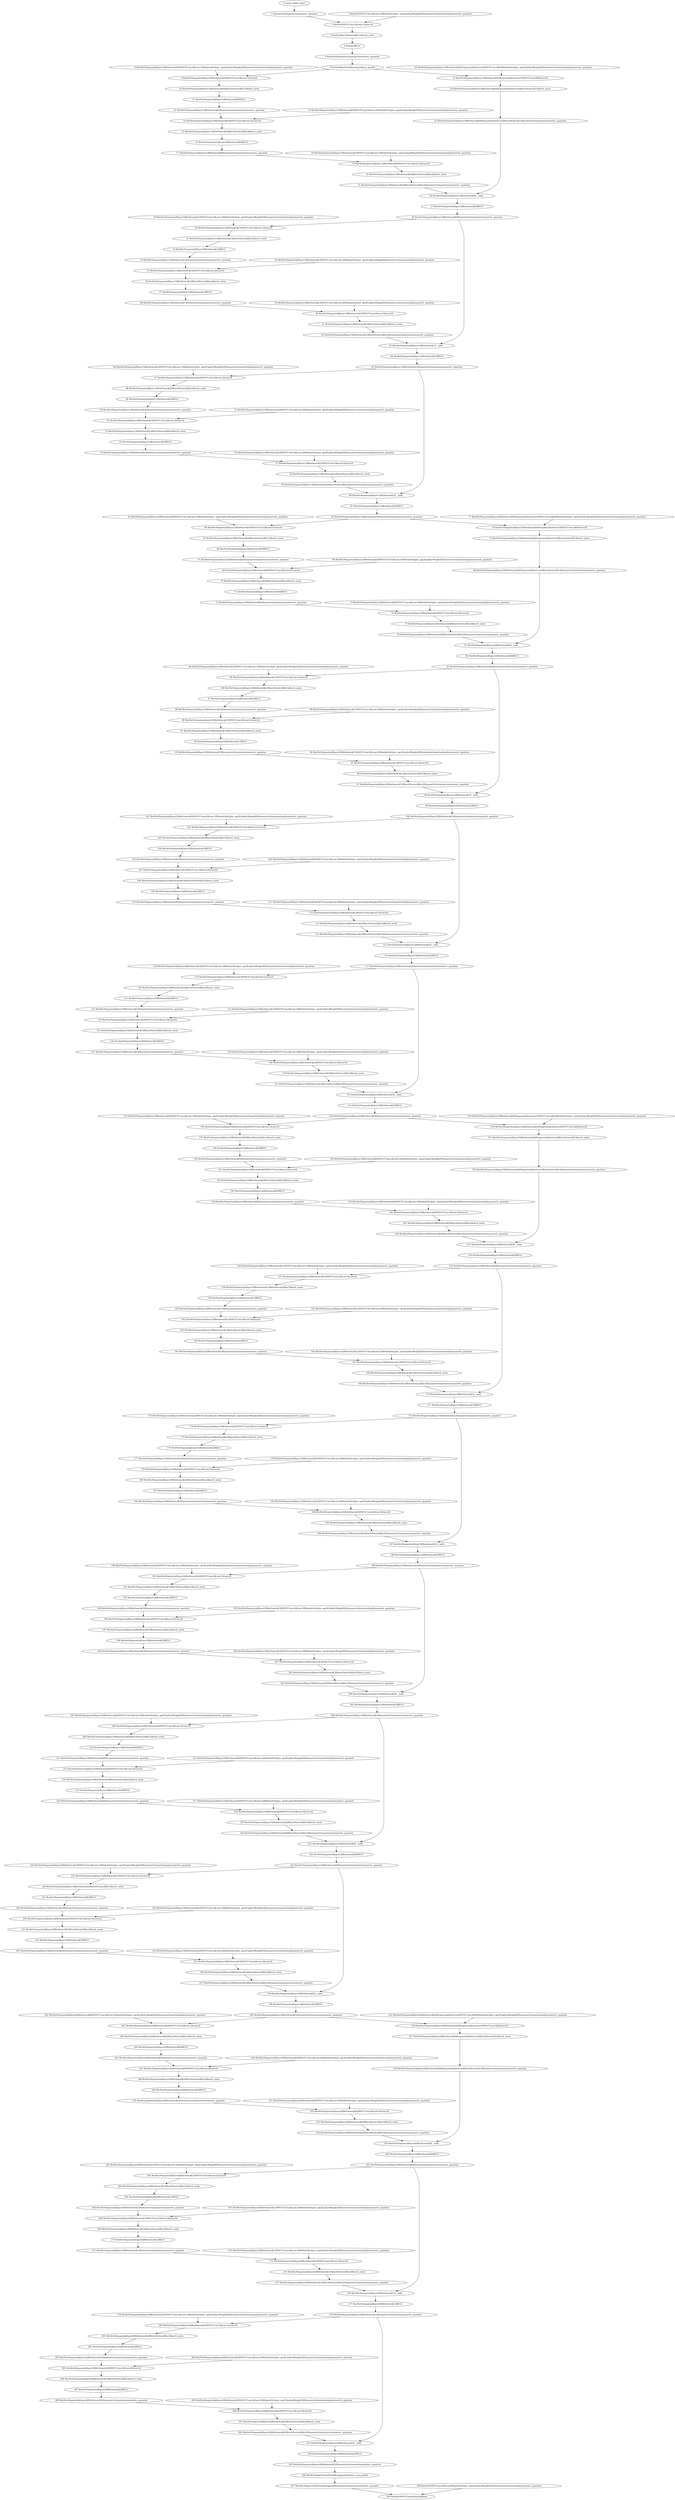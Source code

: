 strict digraph  {
"0 /nncf_model_input" [id=0, scope="", type=nncf_model_input];
"1 SymmetricQuantizer/symmetric_quantize" [id=1, scope=SymmetricQuantizer, type=symmetric_quantize];
"2 ResNet/NNCFConv2d[conv1]/ModuleDict[pre_ops]/UpdateWeight[0]/SymmetricQuantizer[op]/symmetric_quantize" [id=2, scope="ResNet/NNCFConv2d[conv1]/ModuleDict[pre_ops]/UpdateWeight[0]/SymmetricQuantizer[op]", type=symmetric_quantize];
"3 ResNet/NNCFConv2d[conv1]/conv2d" [id=3, scope="ResNet/NNCFConv2d[conv1]", type=conv2d];
"4 ResNet/BatchNorm2d[bn1]/batch_norm" [id=4, scope="ResNet/BatchNorm2d[bn1]", type=batch_norm];
"5 ResNet/RELU" [id=5, scope=ResNet, type=RELU];
"6 ResNet/SymmetricQuantizer/symmetric_quantize" [id=6, scope="ResNet/SymmetricQuantizer", type=symmetric_quantize];
"7 ResNet/MaxPool2d[maxpool]/max_pool2d" [id=7, scope="ResNet/MaxPool2d[maxpool]", type=max_pool2d];
"8 ResNet/Sequential[layer1]/Bottleneck[0]/NNCFConv2d[conv1]/ModuleDict[pre_ops]/UpdateWeight[0]/SymmetricQuantizer[op]/symmetric_quantize" [id=8, scope="ResNet/Sequential[layer1]/Bottleneck[0]/NNCFConv2d[conv1]/ModuleDict[pre_ops]/UpdateWeight[0]/SymmetricQuantizer[op]", type=symmetric_quantize];
"9 ResNet/Sequential[layer1]/Bottleneck[0]/NNCFConv2d[conv1]/conv2d" [id=9, scope="ResNet/Sequential[layer1]/Bottleneck[0]/NNCFConv2d[conv1]", type=conv2d];
"10 ResNet/Sequential[layer1]/Bottleneck[0]/BatchNorm2d[bn1]/batch_norm" [id=10, scope="ResNet/Sequential[layer1]/Bottleneck[0]/BatchNorm2d[bn1]", type=batch_norm];
"11 ResNet/Sequential[layer1]/Bottleneck[0]/RELU" [id=11, scope="ResNet/Sequential[layer1]/Bottleneck[0]", type=RELU];
"12 ResNet/Sequential[layer1]/Bottleneck[0]/SymmetricQuantizer/symmetric_quantize" [id=12, scope="ResNet/Sequential[layer1]/Bottleneck[0]/SymmetricQuantizer", type=symmetric_quantize];
"13 ResNet/Sequential[layer1]/Bottleneck[0]/NNCFConv2d[conv2]/ModuleDict[pre_ops]/UpdateWeight[0]/SymmetricQuantizer[op]/symmetric_quantize" [id=13, scope="ResNet/Sequential[layer1]/Bottleneck[0]/NNCFConv2d[conv2]/ModuleDict[pre_ops]/UpdateWeight[0]/SymmetricQuantizer[op]", type=symmetric_quantize];
"14 ResNet/Sequential[layer1]/Bottleneck[0]/NNCFConv2d[conv2]/conv2d" [id=14, scope="ResNet/Sequential[layer1]/Bottleneck[0]/NNCFConv2d[conv2]", type=conv2d];
"15 ResNet/Sequential[layer1]/Bottleneck[0]/BatchNorm2d[bn2]/batch_norm" [id=15, scope="ResNet/Sequential[layer1]/Bottleneck[0]/BatchNorm2d[bn2]", type=batch_norm];
"16 ResNet/Sequential[layer1]/Bottleneck[0]/RELU" [id=16, scope="ResNet/Sequential[layer1]/Bottleneck[0]", type=RELU];
"17 ResNet/Sequential[layer1]/Bottleneck[0]/SymmetricQuantizer/symmetric_quantize" [id=17, scope="ResNet/Sequential[layer1]/Bottleneck[0]/SymmetricQuantizer", type=symmetric_quantize];
"18 ResNet/Sequential[layer1]/Bottleneck[0]/NNCFConv2d[conv3]/ModuleDict[pre_ops]/UpdateWeight[0]/SymmetricQuantizer[op]/symmetric_quantize" [id=18, scope="ResNet/Sequential[layer1]/Bottleneck[0]/NNCFConv2d[conv3]/ModuleDict[pre_ops]/UpdateWeight[0]/SymmetricQuantizer[op]", type=symmetric_quantize];
"19 ResNet/Sequential[layer1]/Bottleneck[0]/NNCFConv2d[conv3]/conv2d" [id=19, scope="ResNet/Sequential[layer1]/Bottleneck[0]/NNCFConv2d[conv3]", type=conv2d];
"20 ResNet/Sequential[layer1]/Bottleneck[0]/BatchNorm2d[bn3]/batch_norm" [id=20, scope="ResNet/Sequential[layer1]/Bottleneck[0]/BatchNorm2d[bn3]", type=batch_norm];
"21 ResNet/Sequential[layer1]/Bottleneck[0]/BatchNorm2d[bn3]/SymmetricQuantizer/symmetric_quantize" [id=21, scope="ResNet/Sequential[layer1]/Bottleneck[0]/BatchNorm2d[bn3]/SymmetricQuantizer", type=symmetric_quantize];
"22 ResNet/Sequential[layer1]/Bottleneck[0]/Sequential[shortcut]/NNCFConv2d[0]/ModuleDict[pre_ops]/UpdateWeight[0]/SymmetricQuantizer[op]/symmetric_quantize" [id=22, scope="ResNet/Sequential[layer1]/Bottleneck[0]/Sequential[shortcut]/NNCFConv2d[0]/ModuleDict[pre_ops]/UpdateWeight[0]/SymmetricQuantizer[op]", type=symmetric_quantize];
"23 ResNet/Sequential[layer1]/Bottleneck[0]/Sequential[shortcut]/NNCFConv2d[0]/conv2d" [id=23, scope="ResNet/Sequential[layer1]/Bottleneck[0]/Sequential[shortcut]/NNCFConv2d[0]", type=conv2d];
"24 ResNet/Sequential[layer1]/Bottleneck[0]/Sequential[shortcut]/BatchNorm2d[1]/batch_norm" [id=24, scope="ResNet/Sequential[layer1]/Bottleneck[0]/Sequential[shortcut]/BatchNorm2d[1]", type=batch_norm];
"25 ResNet/Sequential[layer1]/Bottleneck[0]/Sequential[shortcut]/BatchNorm2d[1]/SymmetricQuantizer/symmetric_quantize" [id=25, scope="ResNet/Sequential[layer1]/Bottleneck[0]/Sequential[shortcut]/BatchNorm2d[1]/SymmetricQuantizer", type=symmetric_quantize];
"26 ResNet/Sequential[layer1]/Bottleneck[0]/__iadd__" [id=26, scope="ResNet/Sequential[layer1]/Bottleneck[0]", type=__iadd__];
"27 ResNet/Sequential[layer1]/Bottleneck[0]/RELU" [id=27, scope="ResNet/Sequential[layer1]/Bottleneck[0]", type=RELU];
"28 ResNet/Sequential[layer1]/Bottleneck[0]/SymmetricQuantizer/symmetric_quantize" [id=28, scope="ResNet/Sequential[layer1]/Bottleneck[0]/SymmetricQuantizer", type=symmetric_quantize];
"29 ResNet/Sequential[layer1]/Bottleneck[1]/NNCFConv2d[conv1]/ModuleDict[pre_ops]/UpdateWeight[0]/SymmetricQuantizer[op]/symmetric_quantize" [id=29, scope="ResNet/Sequential[layer1]/Bottleneck[1]/NNCFConv2d[conv1]/ModuleDict[pre_ops]/UpdateWeight[0]/SymmetricQuantizer[op]", type=symmetric_quantize];
"30 ResNet/Sequential[layer1]/Bottleneck[1]/NNCFConv2d[conv1]/conv2d" [id=30, scope="ResNet/Sequential[layer1]/Bottleneck[1]/NNCFConv2d[conv1]", type=conv2d];
"31 ResNet/Sequential[layer1]/Bottleneck[1]/BatchNorm2d[bn1]/batch_norm" [id=31, scope="ResNet/Sequential[layer1]/Bottleneck[1]/BatchNorm2d[bn1]", type=batch_norm];
"32 ResNet/Sequential[layer1]/Bottleneck[1]/RELU" [id=32, scope="ResNet/Sequential[layer1]/Bottleneck[1]", type=RELU];
"33 ResNet/Sequential[layer1]/Bottleneck[1]/SymmetricQuantizer/symmetric_quantize" [id=33, scope="ResNet/Sequential[layer1]/Bottleneck[1]/SymmetricQuantizer", type=symmetric_quantize];
"34 ResNet/Sequential[layer1]/Bottleneck[1]/NNCFConv2d[conv2]/ModuleDict[pre_ops]/UpdateWeight[0]/SymmetricQuantizer[op]/symmetric_quantize" [id=34, scope="ResNet/Sequential[layer1]/Bottleneck[1]/NNCFConv2d[conv2]/ModuleDict[pre_ops]/UpdateWeight[0]/SymmetricQuantizer[op]", type=symmetric_quantize];
"35 ResNet/Sequential[layer1]/Bottleneck[1]/NNCFConv2d[conv2]/conv2d" [id=35, scope="ResNet/Sequential[layer1]/Bottleneck[1]/NNCFConv2d[conv2]", type=conv2d];
"36 ResNet/Sequential[layer1]/Bottleneck[1]/BatchNorm2d[bn2]/batch_norm" [id=36, scope="ResNet/Sequential[layer1]/Bottleneck[1]/BatchNorm2d[bn2]", type=batch_norm];
"37 ResNet/Sequential[layer1]/Bottleneck[1]/RELU" [id=37, scope="ResNet/Sequential[layer1]/Bottleneck[1]", type=RELU];
"38 ResNet/Sequential[layer1]/Bottleneck[1]/SymmetricQuantizer/symmetric_quantize" [id=38, scope="ResNet/Sequential[layer1]/Bottleneck[1]/SymmetricQuantizer", type=symmetric_quantize];
"39 ResNet/Sequential[layer1]/Bottleneck[1]/NNCFConv2d[conv3]/ModuleDict[pre_ops]/UpdateWeight[0]/SymmetricQuantizer[op]/symmetric_quantize" [id=39, scope="ResNet/Sequential[layer1]/Bottleneck[1]/NNCFConv2d[conv3]/ModuleDict[pre_ops]/UpdateWeight[0]/SymmetricQuantizer[op]", type=symmetric_quantize];
"40 ResNet/Sequential[layer1]/Bottleneck[1]/NNCFConv2d[conv3]/conv2d" [id=40, scope="ResNet/Sequential[layer1]/Bottleneck[1]/NNCFConv2d[conv3]", type=conv2d];
"41 ResNet/Sequential[layer1]/Bottleneck[1]/BatchNorm2d[bn3]/batch_norm" [id=41, scope="ResNet/Sequential[layer1]/Bottleneck[1]/BatchNorm2d[bn3]", type=batch_norm];
"42 ResNet/Sequential[layer1]/Bottleneck[1]/BatchNorm2d[bn3]/SymmetricQuantizer/symmetric_quantize" [id=42, scope="ResNet/Sequential[layer1]/Bottleneck[1]/BatchNorm2d[bn3]/SymmetricQuantizer", type=symmetric_quantize];
"43 ResNet/Sequential[layer1]/Bottleneck[1]/__iadd__" [id=43, scope="ResNet/Sequential[layer1]/Bottleneck[1]", type=__iadd__];
"44 ResNet/Sequential[layer1]/Bottleneck[1]/RELU" [id=44, scope="ResNet/Sequential[layer1]/Bottleneck[1]", type=RELU];
"45 ResNet/Sequential[layer1]/Bottleneck[1]/SymmetricQuantizer/symmetric_quantize" [id=45, scope="ResNet/Sequential[layer1]/Bottleneck[1]/SymmetricQuantizer", type=symmetric_quantize];
"46 ResNet/Sequential[layer1]/Bottleneck[2]/NNCFConv2d[conv1]/ModuleDict[pre_ops]/UpdateWeight[0]/SymmetricQuantizer[op]/symmetric_quantize" [id=46, scope="ResNet/Sequential[layer1]/Bottleneck[2]/NNCFConv2d[conv1]/ModuleDict[pre_ops]/UpdateWeight[0]/SymmetricQuantizer[op]", type=symmetric_quantize];
"47 ResNet/Sequential[layer1]/Bottleneck[2]/NNCFConv2d[conv1]/conv2d" [id=47, scope="ResNet/Sequential[layer1]/Bottleneck[2]/NNCFConv2d[conv1]", type=conv2d];
"48 ResNet/Sequential[layer1]/Bottleneck[2]/BatchNorm2d[bn1]/batch_norm" [id=48, scope="ResNet/Sequential[layer1]/Bottleneck[2]/BatchNorm2d[bn1]", type=batch_norm];
"49 ResNet/Sequential[layer1]/Bottleneck[2]/RELU" [id=49, scope="ResNet/Sequential[layer1]/Bottleneck[2]", type=RELU];
"50 ResNet/Sequential[layer1]/Bottleneck[2]/SymmetricQuantizer/symmetric_quantize" [id=50, scope="ResNet/Sequential[layer1]/Bottleneck[2]/SymmetricQuantizer", type=symmetric_quantize];
"51 ResNet/Sequential[layer1]/Bottleneck[2]/NNCFConv2d[conv2]/ModuleDict[pre_ops]/UpdateWeight[0]/SymmetricQuantizer[op]/symmetric_quantize" [id=51, scope="ResNet/Sequential[layer1]/Bottleneck[2]/NNCFConv2d[conv2]/ModuleDict[pre_ops]/UpdateWeight[0]/SymmetricQuantizer[op]", type=symmetric_quantize];
"52 ResNet/Sequential[layer1]/Bottleneck[2]/NNCFConv2d[conv2]/conv2d" [id=52, scope="ResNet/Sequential[layer1]/Bottleneck[2]/NNCFConv2d[conv2]", type=conv2d];
"53 ResNet/Sequential[layer1]/Bottleneck[2]/BatchNorm2d[bn2]/batch_norm" [id=53, scope="ResNet/Sequential[layer1]/Bottleneck[2]/BatchNorm2d[bn2]", type=batch_norm];
"54 ResNet/Sequential[layer1]/Bottleneck[2]/RELU" [id=54, scope="ResNet/Sequential[layer1]/Bottleneck[2]", type=RELU];
"55 ResNet/Sequential[layer1]/Bottleneck[2]/SymmetricQuantizer/symmetric_quantize" [id=55, scope="ResNet/Sequential[layer1]/Bottleneck[2]/SymmetricQuantizer", type=symmetric_quantize];
"56 ResNet/Sequential[layer1]/Bottleneck[2]/NNCFConv2d[conv3]/ModuleDict[pre_ops]/UpdateWeight[0]/SymmetricQuantizer[op]/symmetric_quantize" [id=56, scope="ResNet/Sequential[layer1]/Bottleneck[2]/NNCFConv2d[conv3]/ModuleDict[pre_ops]/UpdateWeight[0]/SymmetricQuantizer[op]", type=symmetric_quantize];
"57 ResNet/Sequential[layer1]/Bottleneck[2]/NNCFConv2d[conv3]/conv2d" [id=57, scope="ResNet/Sequential[layer1]/Bottleneck[2]/NNCFConv2d[conv3]", type=conv2d];
"58 ResNet/Sequential[layer1]/Bottleneck[2]/BatchNorm2d[bn3]/batch_norm" [id=58, scope="ResNet/Sequential[layer1]/Bottleneck[2]/BatchNorm2d[bn3]", type=batch_norm];
"59 ResNet/Sequential[layer1]/Bottleneck[2]/BatchNorm2d[bn3]/SymmetricQuantizer/symmetric_quantize" [id=59, scope="ResNet/Sequential[layer1]/Bottleneck[2]/BatchNorm2d[bn3]/SymmetricQuantizer", type=symmetric_quantize];
"60 ResNet/Sequential[layer1]/Bottleneck[2]/__iadd__" [id=60, scope="ResNet/Sequential[layer1]/Bottleneck[2]", type=__iadd__];
"61 ResNet/Sequential[layer1]/Bottleneck[2]/RELU" [id=61, scope="ResNet/Sequential[layer1]/Bottleneck[2]", type=RELU];
"62 ResNet/Sequential[layer1]/Bottleneck[2]/SymmetricQuantizer/symmetric_quantize" [id=62, scope="ResNet/Sequential[layer1]/Bottleneck[2]/SymmetricQuantizer", type=symmetric_quantize];
"63 ResNet/Sequential[layer2]/Bottleneck[0]/NNCFConv2d[conv1]/ModuleDict[pre_ops]/UpdateWeight[0]/SymmetricQuantizer[op]/symmetric_quantize" [id=63, scope="ResNet/Sequential[layer2]/Bottleneck[0]/NNCFConv2d[conv1]/ModuleDict[pre_ops]/UpdateWeight[0]/SymmetricQuantizer[op]", type=symmetric_quantize];
"64 ResNet/Sequential[layer2]/Bottleneck[0]/NNCFConv2d[conv1]/conv2d" [id=64, scope="ResNet/Sequential[layer2]/Bottleneck[0]/NNCFConv2d[conv1]", type=conv2d];
"65 ResNet/Sequential[layer2]/Bottleneck[0]/BatchNorm2d[bn1]/batch_norm" [id=65, scope="ResNet/Sequential[layer2]/Bottleneck[0]/BatchNorm2d[bn1]", type=batch_norm];
"66 ResNet/Sequential[layer2]/Bottleneck[0]/RELU" [id=66, scope="ResNet/Sequential[layer2]/Bottleneck[0]", type=RELU];
"67 ResNet/Sequential[layer2]/Bottleneck[0]/SymmetricQuantizer/symmetric_quantize" [id=67, scope="ResNet/Sequential[layer2]/Bottleneck[0]/SymmetricQuantizer", type=symmetric_quantize];
"68 ResNet/Sequential[layer2]/Bottleneck[0]/NNCFConv2d[conv2]/ModuleDict[pre_ops]/UpdateWeight[0]/SymmetricQuantizer[op]/symmetric_quantize" [id=68, scope="ResNet/Sequential[layer2]/Bottleneck[0]/NNCFConv2d[conv2]/ModuleDict[pre_ops]/UpdateWeight[0]/SymmetricQuantizer[op]", type=symmetric_quantize];
"69 ResNet/Sequential[layer2]/Bottleneck[0]/NNCFConv2d[conv2]/conv2d" [id=69, scope="ResNet/Sequential[layer2]/Bottleneck[0]/NNCFConv2d[conv2]", type=conv2d];
"70 ResNet/Sequential[layer2]/Bottleneck[0]/BatchNorm2d[bn2]/batch_norm" [id=70, scope="ResNet/Sequential[layer2]/Bottleneck[0]/BatchNorm2d[bn2]", type=batch_norm];
"71 ResNet/Sequential[layer2]/Bottleneck[0]/RELU" [id=71, scope="ResNet/Sequential[layer2]/Bottleneck[0]", type=RELU];
"72 ResNet/Sequential[layer2]/Bottleneck[0]/SymmetricQuantizer/symmetric_quantize" [id=72, scope="ResNet/Sequential[layer2]/Bottleneck[0]/SymmetricQuantizer", type=symmetric_quantize];
"73 ResNet/Sequential[layer2]/Bottleneck[0]/NNCFConv2d[conv3]/ModuleDict[pre_ops]/UpdateWeight[0]/SymmetricQuantizer[op]/symmetric_quantize" [id=73, scope="ResNet/Sequential[layer2]/Bottleneck[0]/NNCFConv2d[conv3]/ModuleDict[pre_ops]/UpdateWeight[0]/SymmetricQuantizer[op]", type=symmetric_quantize];
"74 ResNet/Sequential[layer2]/Bottleneck[0]/NNCFConv2d[conv3]/conv2d" [id=74, scope="ResNet/Sequential[layer2]/Bottleneck[0]/NNCFConv2d[conv3]", type=conv2d];
"75 ResNet/Sequential[layer2]/Bottleneck[0]/BatchNorm2d[bn3]/batch_norm" [id=75, scope="ResNet/Sequential[layer2]/Bottleneck[0]/BatchNorm2d[bn3]", type=batch_norm];
"76 ResNet/Sequential[layer2]/Bottleneck[0]/BatchNorm2d[bn3]/SymmetricQuantizer/symmetric_quantize" [id=76, scope="ResNet/Sequential[layer2]/Bottleneck[0]/BatchNorm2d[bn3]/SymmetricQuantizer", type=symmetric_quantize];
"77 ResNet/Sequential[layer2]/Bottleneck[0]/Sequential[shortcut]/NNCFConv2d[0]/ModuleDict[pre_ops]/UpdateWeight[0]/SymmetricQuantizer[op]/symmetric_quantize" [id=77, scope="ResNet/Sequential[layer2]/Bottleneck[0]/Sequential[shortcut]/NNCFConv2d[0]/ModuleDict[pre_ops]/UpdateWeight[0]/SymmetricQuantizer[op]", type=symmetric_quantize];
"78 ResNet/Sequential[layer2]/Bottleneck[0]/Sequential[shortcut]/NNCFConv2d[0]/conv2d" [id=78, scope="ResNet/Sequential[layer2]/Bottleneck[0]/Sequential[shortcut]/NNCFConv2d[0]", type=conv2d];
"79 ResNet/Sequential[layer2]/Bottleneck[0]/Sequential[shortcut]/BatchNorm2d[1]/batch_norm" [id=79, scope="ResNet/Sequential[layer2]/Bottleneck[0]/Sequential[shortcut]/BatchNorm2d[1]", type=batch_norm];
"80 ResNet/Sequential[layer2]/Bottleneck[0]/Sequential[shortcut]/BatchNorm2d[1]/SymmetricQuantizer/symmetric_quantize" [id=80, scope="ResNet/Sequential[layer2]/Bottleneck[0]/Sequential[shortcut]/BatchNorm2d[1]/SymmetricQuantizer", type=symmetric_quantize];
"81 ResNet/Sequential[layer2]/Bottleneck[0]/__iadd__" [id=81, scope="ResNet/Sequential[layer2]/Bottleneck[0]", type=__iadd__];
"82 ResNet/Sequential[layer2]/Bottleneck[0]/RELU" [id=82, scope="ResNet/Sequential[layer2]/Bottleneck[0]", type=RELU];
"83 ResNet/Sequential[layer2]/Bottleneck[0]/SymmetricQuantizer/symmetric_quantize" [id=83, scope="ResNet/Sequential[layer2]/Bottleneck[0]/SymmetricQuantizer", type=symmetric_quantize];
"84 ResNet/Sequential[layer2]/Bottleneck[1]/NNCFConv2d[conv1]/ModuleDict[pre_ops]/UpdateWeight[0]/SymmetricQuantizer[op]/symmetric_quantize" [id=84, scope="ResNet/Sequential[layer2]/Bottleneck[1]/NNCFConv2d[conv1]/ModuleDict[pre_ops]/UpdateWeight[0]/SymmetricQuantizer[op]", type=symmetric_quantize];
"85 ResNet/Sequential[layer2]/Bottleneck[1]/NNCFConv2d[conv1]/conv2d" [id=85, scope="ResNet/Sequential[layer2]/Bottleneck[1]/NNCFConv2d[conv1]", type=conv2d];
"86 ResNet/Sequential[layer2]/Bottleneck[1]/BatchNorm2d[bn1]/batch_norm" [id=86, scope="ResNet/Sequential[layer2]/Bottleneck[1]/BatchNorm2d[bn1]", type=batch_norm];
"87 ResNet/Sequential[layer2]/Bottleneck[1]/RELU" [id=87, scope="ResNet/Sequential[layer2]/Bottleneck[1]", type=RELU];
"88 ResNet/Sequential[layer2]/Bottleneck[1]/SymmetricQuantizer/symmetric_quantize" [id=88, scope="ResNet/Sequential[layer2]/Bottleneck[1]/SymmetricQuantizer", type=symmetric_quantize];
"89 ResNet/Sequential[layer2]/Bottleneck[1]/NNCFConv2d[conv2]/ModuleDict[pre_ops]/UpdateWeight[0]/SymmetricQuantizer[op]/symmetric_quantize" [id=89, scope="ResNet/Sequential[layer2]/Bottleneck[1]/NNCFConv2d[conv2]/ModuleDict[pre_ops]/UpdateWeight[0]/SymmetricQuantizer[op]", type=symmetric_quantize];
"90 ResNet/Sequential[layer2]/Bottleneck[1]/NNCFConv2d[conv2]/conv2d" [id=90, scope="ResNet/Sequential[layer2]/Bottleneck[1]/NNCFConv2d[conv2]", type=conv2d];
"91 ResNet/Sequential[layer2]/Bottleneck[1]/BatchNorm2d[bn2]/batch_norm" [id=91, scope="ResNet/Sequential[layer2]/Bottleneck[1]/BatchNorm2d[bn2]", type=batch_norm];
"92 ResNet/Sequential[layer2]/Bottleneck[1]/RELU" [id=92, scope="ResNet/Sequential[layer2]/Bottleneck[1]", type=RELU];
"93 ResNet/Sequential[layer2]/Bottleneck[1]/SymmetricQuantizer/symmetric_quantize" [id=93, scope="ResNet/Sequential[layer2]/Bottleneck[1]/SymmetricQuantizer", type=symmetric_quantize];
"94 ResNet/Sequential[layer2]/Bottleneck[1]/NNCFConv2d[conv3]/ModuleDict[pre_ops]/UpdateWeight[0]/SymmetricQuantizer[op]/symmetric_quantize" [id=94, scope="ResNet/Sequential[layer2]/Bottleneck[1]/NNCFConv2d[conv3]/ModuleDict[pre_ops]/UpdateWeight[0]/SymmetricQuantizer[op]", type=symmetric_quantize];
"95 ResNet/Sequential[layer2]/Bottleneck[1]/NNCFConv2d[conv3]/conv2d" [id=95, scope="ResNet/Sequential[layer2]/Bottleneck[1]/NNCFConv2d[conv3]", type=conv2d];
"96 ResNet/Sequential[layer2]/Bottleneck[1]/BatchNorm2d[bn3]/batch_norm" [id=96, scope="ResNet/Sequential[layer2]/Bottleneck[1]/BatchNorm2d[bn3]", type=batch_norm];
"97 ResNet/Sequential[layer2]/Bottleneck[1]/BatchNorm2d[bn3]/SymmetricQuantizer/symmetric_quantize" [id=97, scope="ResNet/Sequential[layer2]/Bottleneck[1]/BatchNorm2d[bn3]/SymmetricQuantizer", type=symmetric_quantize];
"98 ResNet/Sequential[layer2]/Bottleneck[1]/__iadd__" [id=98, scope="ResNet/Sequential[layer2]/Bottleneck[1]", type=__iadd__];
"99 ResNet/Sequential[layer2]/Bottleneck[1]/RELU" [id=99, scope="ResNet/Sequential[layer2]/Bottleneck[1]", type=RELU];
"100 ResNet/Sequential[layer2]/Bottleneck[1]/SymmetricQuantizer/symmetric_quantize" [id=100, scope="ResNet/Sequential[layer2]/Bottleneck[1]/SymmetricQuantizer", type=symmetric_quantize];
"101 ResNet/Sequential[layer2]/Bottleneck[2]/NNCFConv2d[conv1]/ModuleDict[pre_ops]/UpdateWeight[0]/SymmetricQuantizer[op]/symmetric_quantize" [id=101, scope="ResNet/Sequential[layer2]/Bottleneck[2]/NNCFConv2d[conv1]/ModuleDict[pre_ops]/UpdateWeight[0]/SymmetricQuantizer[op]", type=symmetric_quantize];
"102 ResNet/Sequential[layer2]/Bottleneck[2]/NNCFConv2d[conv1]/conv2d" [id=102, scope="ResNet/Sequential[layer2]/Bottleneck[2]/NNCFConv2d[conv1]", type=conv2d];
"103 ResNet/Sequential[layer2]/Bottleneck[2]/BatchNorm2d[bn1]/batch_norm" [id=103, scope="ResNet/Sequential[layer2]/Bottleneck[2]/BatchNorm2d[bn1]", type=batch_norm];
"104 ResNet/Sequential[layer2]/Bottleneck[2]/RELU" [id=104, scope="ResNet/Sequential[layer2]/Bottleneck[2]", type=RELU];
"105 ResNet/Sequential[layer2]/Bottleneck[2]/SymmetricQuantizer/symmetric_quantize" [id=105, scope="ResNet/Sequential[layer2]/Bottleneck[2]/SymmetricQuantizer", type=symmetric_quantize];
"106 ResNet/Sequential[layer2]/Bottleneck[2]/NNCFConv2d[conv2]/ModuleDict[pre_ops]/UpdateWeight[0]/SymmetricQuantizer[op]/symmetric_quantize" [id=106, scope="ResNet/Sequential[layer2]/Bottleneck[2]/NNCFConv2d[conv2]/ModuleDict[pre_ops]/UpdateWeight[0]/SymmetricQuantizer[op]", type=symmetric_quantize];
"107 ResNet/Sequential[layer2]/Bottleneck[2]/NNCFConv2d[conv2]/conv2d" [id=107, scope="ResNet/Sequential[layer2]/Bottleneck[2]/NNCFConv2d[conv2]", type=conv2d];
"108 ResNet/Sequential[layer2]/Bottleneck[2]/BatchNorm2d[bn2]/batch_norm" [id=108, scope="ResNet/Sequential[layer2]/Bottleneck[2]/BatchNorm2d[bn2]", type=batch_norm];
"109 ResNet/Sequential[layer2]/Bottleneck[2]/RELU" [id=109, scope="ResNet/Sequential[layer2]/Bottleneck[2]", type=RELU];
"110 ResNet/Sequential[layer2]/Bottleneck[2]/SymmetricQuantizer/symmetric_quantize" [id=110, scope="ResNet/Sequential[layer2]/Bottleneck[2]/SymmetricQuantizer", type=symmetric_quantize];
"111 ResNet/Sequential[layer2]/Bottleneck[2]/NNCFConv2d[conv3]/ModuleDict[pre_ops]/UpdateWeight[0]/SymmetricQuantizer[op]/symmetric_quantize" [id=111, scope="ResNet/Sequential[layer2]/Bottleneck[2]/NNCFConv2d[conv3]/ModuleDict[pre_ops]/UpdateWeight[0]/SymmetricQuantizer[op]", type=symmetric_quantize];
"112 ResNet/Sequential[layer2]/Bottleneck[2]/NNCFConv2d[conv3]/conv2d" [id=112, scope="ResNet/Sequential[layer2]/Bottleneck[2]/NNCFConv2d[conv3]", type=conv2d];
"113 ResNet/Sequential[layer2]/Bottleneck[2]/BatchNorm2d[bn3]/batch_norm" [id=113, scope="ResNet/Sequential[layer2]/Bottleneck[2]/BatchNorm2d[bn3]", type=batch_norm];
"114 ResNet/Sequential[layer2]/Bottleneck[2]/BatchNorm2d[bn3]/SymmetricQuantizer/symmetric_quantize" [id=114, scope="ResNet/Sequential[layer2]/Bottleneck[2]/BatchNorm2d[bn3]/SymmetricQuantizer", type=symmetric_quantize];
"115 ResNet/Sequential[layer2]/Bottleneck[2]/__iadd__" [id=115, scope="ResNet/Sequential[layer2]/Bottleneck[2]", type=__iadd__];
"116 ResNet/Sequential[layer2]/Bottleneck[2]/RELU" [id=116, scope="ResNet/Sequential[layer2]/Bottleneck[2]", type=RELU];
"117 ResNet/Sequential[layer2]/Bottleneck[2]/SymmetricQuantizer/symmetric_quantize" [id=117, scope="ResNet/Sequential[layer2]/Bottleneck[2]/SymmetricQuantizer", type=symmetric_quantize];
"118 ResNet/Sequential[layer2]/Bottleneck[3]/NNCFConv2d[conv1]/ModuleDict[pre_ops]/UpdateWeight[0]/SymmetricQuantizer[op]/symmetric_quantize" [id=118, scope="ResNet/Sequential[layer2]/Bottleneck[3]/NNCFConv2d[conv1]/ModuleDict[pre_ops]/UpdateWeight[0]/SymmetricQuantizer[op]", type=symmetric_quantize];
"119 ResNet/Sequential[layer2]/Bottleneck[3]/NNCFConv2d[conv1]/conv2d" [id=119, scope="ResNet/Sequential[layer2]/Bottleneck[3]/NNCFConv2d[conv1]", type=conv2d];
"120 ResNet/Sequential[layer2]/Bottleneck[3]/BatchNorm2d[bn1]/batch_norm" [id=120, scope="ResNet/Sequential[layer2]/Bottleneck[3]/BatchNorm2d[bn1]", type=batch_norm];
"121 ResNet/Sequential[layer2]/Bottleneck[3]/RELU" [id=121, scope="ResNet/Sequential[layer2]/Bottleneck[3]", type=RELU];
"122 ResNet/Sequential[layer2]/Bottleneck[3]/SymmetricQuantizer/symmetric_quantize" [id=122, scope="ResNet/Sequential[layer2]/Bottleneck[3]/SymmetricQuantizer", type=symmetric_quantize];
"123 ResNet/Sequential[layer2]/Bottleneck[3]/NNCFConv2d[conv2]/ModuleDict[pre_ops]/UpdateWeight[0]/SymmetricQuantizer[op]/symmetric_quantize" [id=123, scope="ResNet/Sequential[layer2]/Bottleneck[3]/NNCFConv2d[conv2]/ModuleDict[pre_ops]/UpdateWeight[0]/SymmetricQuantizer[op]", type=symmetric_quantize];
"124 ResNet/Sequential[layer2]/Bottleneck[3]/NNCFConv2d[conv2]/conv2d" [id=124, scope="ResNet/Sequential[layer2]/Bottleneck[3]/NNCFConv2d[conv2]", type=conv2d];
"125 ResNet/Sequential[layer2]/Bottleneck[3]/BatchNorm2d[bn2]/batch_norm" [id=125, scope="ResNet/Sequential[layer2]/Bottleneck[3]/BatchNorm2d[bn2]", type=batch_norm];
"126 ResNet/Sequential[layer2]/Bottleneck[3]/RELU" [id=126, scope="ResNet/Sequential[layer2]/Bottleneck[3]", type=RELU];
"127 ResNet/Sequential[layer2]/Bottleneck[3]/SymmetricQuantizer/symmetric_quantize" [id=127, scope="ResNet/Sequential[layer2]/Bottleneck[3]/SymmetricQuantizer", type=symmetric_quantize];
"128 ResNet/Sequential[layer2]/Bottleneck[3]/NNCFConv2d[conv3]/ModuleDict[pre_ops]/UpdateWeight[0]/SymmetricQuantizer[op]/symmetric_quantize" [id=128, scope="ResNet/Sequential[layer2]/Bottleneck[3]/NNCFConv2d[conv3]/ModuleDict[pre_ops]/UpdateWeight[0]/SymmetricQuantizer[op]", type=symmetric_quantize];
"129 ResNet/Sequential[layer2]/Bottleneck[3]/NNCFConv2d[conv3]/conv2d" [id=129, scope="ResNet/Sequential[layer2]/Bottleneck[3]/NNCFConv2d[conv3]", type=conv2d];
"130 ResNet/Sequential[layer2]/Bottleneck[3]/BatchNorm2d[bn3]/batch_norm" [id=130, scope="ResNet/Sequential[layer2]/Bottleneck[3]/BatchNorm2d[bn3]", type=batch_norm];
"131 ResNet/Sequential[layer2]/Bottleneck[3]/BatchNorm2d[bn3]/SymmetricQuantizer/symmetric_quantize" [id=131, scope="ResNet/Sequential[layer2]/Bottleneck[3]/BatchNorm2d[bn3]/SymmetricQuantizer", type=symmetric_quantize];
"132 ResNet/Sequential[layer2]/Bottleneck[3]/__iadd__" [id=132, scope="ResNet/Sequential[layer2]/Bottleneck[3]", type=__iadd__];
"133 ResNet/Sequential[layer2]/Bottleneck[3]/RELU" [id=133, scope="ResNet/Sequential[layer2]/Bottleneck[3]", type=RELU];
"134 ResNet/Sequential[layer2]/Bottleneck[3]/SymmetricQuantizer/symmetric_quantize" [id=134, scope="ResNet/Sequential[layer2]/Bottleneck[3]/SymmetricQuantizer", type=symmetric_quantize];
"135 ResNet/Sequential[layer3]/Bottleneck[0]/NNCFConv2d[conv1]/ModuleDict[pre_ops]/UpdateWeight[0]/SymmetricQuantizer[op]/symmetric_quantize" [id=135, scope="ResNet/Sequential[layer3]/Bottleneck[0]/NNCFConv2d[conv1]/ModuleDict[pre_ops]/UpdateWeight[0]/SymmetricQuantizer[op]", type=symmetric_quantize];
"136 ResNet/Sequential[layer3]/Bottleneck[0]/NNCFConv2d[conv1]/conv2d" [id=136, scope="ResNet/Sequential[layer3]/Bottleneck[0]/NNCFConv2d[conv1]", type=conv2d];
"137 ResNet/Sequential[layer3]/Bottleneck[0]/BatchNorm2d[bn1]/batch_norm" [id=137, scope="ResNet/Sequential[layer3]/Bottleneck[0]/BatchNorm2d[bn1]", type=batch_norm];
"138 ResNet/Sequential[layer3]/Bottleneck[0]/RELU" [id=138, scope="ResNet/Sequential[layer3]/Bottleneck[0]", type=RELU];
"139 ResNet/Sequential[layer3]/Bottleneck[0]/SymmetricQuantizer/symmetric_quantize" [id=139, scope="ResNet/Sequential[layer3]/Bottleneck[0]/SymmetricQuantizer", type=symmetric_quantize];
"140 ResNet/Sequential[layer3]/Bottleneck[0]/NNCFConv2d[conv2]/ModuleDict[pre_ops]/UpdateWeight[0]/SymmetricQuantizer[op]/symmetric_quantize" [id=140, scope="ResNet/Sequential[layer3]/Bottleneck[0]/NNCFConv2d[conv2]/ModuleDict[pre_ops]/UpdateWeight[0]/SymmetricQuantizer[op]", type=symmetric_quantize];
"141 ResNet/Sequential[layer3]/Bottleneck[0]/NNCFConv2d[conv2]/conv2d" [id=141, scope="ResNet/Sequential[layer3]/Bottleneck[0]/NNCFConv2d[conv2]", type=conv2d];
"142 ResNet/Sequential[layer3]/Bottleneck[0]/BatchNorm2d[bn2]/batch_norm" [id=142, scope="ResNet/Sequential[layer3]/Bottleneck[0]/BatchNorm2d[bn2]", type=batch_norm];
"143 ResNet/Sequential[layer3]/Bottleneck[0]/RELU" [id=143, scope="ResNet/Sequential[layer3]/Bottleneck[0]", type=RELU];
"144 ResNet/Sequential[layer3]/Bottleneck[0]/SymmetricQuantizer/symmetric_quantize" [id=144, scope="ResNet/Sequential[layer3]/Bottleneck[0]/SymmetricQuantizer", type=symmetric_quantize];
"145 ResNet/Sequential[layer3]/Bottleneck[0]/NNCFConv2d[conv3]/ModuleDict[pre_ops]/UpdateWeight[0]/SymmetricQuantizer[op]/symmetric_quantize" [id=145, scope="ResNet/Sequential[layer3]/Bottleneck[0]/NNCFConv2d[conv3]/ModuleDict[pre_ops]/UpdateWeight[0]/SymmetricQuantizer[op]", type=symmetric_quantize];
"146 ResNet/Sequential[layer3]/Bottleneck[0]/NNCFConv2d[conv3]/conv2d" [id=146, scope="ResNet/Sequential[layer3]/Bottleneck[0]/NNCFConv2d[conv3]", type=conv2d];
"147 ResNet/Sequential[layer3]/Bottleneck[0]/BatchNorm2d[bn3]/batch_norm" [id=147, scope="ResNet/Sequential[layer3]/Bottleneck[0]/BatchNorm2d[bn3]", type=batch_norm];
"148 ResNet/Sequential[layer3]/Bottleneck[0]/BatchNorm2d[bn3]/SymmetricQuantizer/symmetric_quantize" [id=148, scope="ResNet/Sequential[layer3]/Bottleneck[0]/BatchNorm2d[bn3]/SymmetricQuantizer", type=symmetric_quantize];
"149 ResNet/Sequential[layer3]/Bottleneck[0]/Sequential[shortcut]/NNCFConv2d[0]/ModuleDict[pre_ops]/UpdateWeight[0]/SymmetricQuantizer[op]/symmetric_quantize" [id=149, scope="ResNet/Sequential[layer3]/Bottleneck[0]/Sequential[shortcut]/NNCFConv2d[0]/ModuleDict[pre_ops]/UpdateWeight[0]/SymmetricQuantizer[op]", type=symmetric_quantize];
"150 ResNet/Sequential[layer3]/Bottleneck[0]/Sequential[shortcut]/NNCFConv2d[0]/conv2d" [id=150, scope="ResNet/Sequential[layer3]/Bottleneck[0]/Sequential[shortcut]/NNCFConv2d[0]", type=conv2d];
"151 ResNet/Sequential[layer3]/Bottleneck[0]/Sequential[shortcut]/BatchNorm2d[1]/batch_norm" [id=151, scope="ResNet/Sequential[layer3]/Bottleneck[0]/Sequential[shortcut]/BatchNorm2d[1]", type=batch_norm];
"152 ResNet/Sequential[layer3]/Bottleneck[0]/Sequential[shortcut]/BatchNorm2d[1]/SymmetricQuantizer/symmetric_quantize" [id=152, scope="ResNet/Sequential[layer3]/Bottleneck[0]/Sequential[shortcut]/BatchNorm2d[1]/SymmetricQuantizer", type=symmetric_quantize];
"153 ResNet/Sequential[layer3]/Bottleneck[0]/__iadd__" [id=153, scope="ResNet/Sequential[layer3]/Bottleneck[0]", type=__iadd__];
"154 ResNet/Sequential[layer3]/Bottleneck[0]/RELU" [id=154, scope="ResNet/Sequential[layer3]/Bottleneck[0]", type=RELU];
"155 ResNet/Sequential[layer3]/Bottleneck[0]/SymmetricQuantizer/symmetric_quantize" [id=155, scope="ResNet/Sequential[layer3]/Bottleneck[0]/SymmetricQuantizer", type=symmetric_quantize];
"156 ResNet/Sequential[layer3]/Bottleneck[1]/NNCFConv2d[conv1]/ModuleDict[pre_ops]/UpdateWeight[0]/SymmetricQuantizer[op]/symmetric_quantize" [id=156, scope="ResNet/Sequential[layer3]/Bottleneck[1]/NNCFConv2d[conv1]/ModuleDict[pre_ops]/UpdateWeight[0]/SymmetricQuantizer[op]", type=symmetric_quantize];
"157 ResNet/Sequential[layer3]/Bottleneck[1]/NNCFConv2d[conv1]/conv2d" [id=157, scope="ResNet/Sequential[layer3]/Bottleneck[1]/NNCFConv2d[conv1]", type=conv2d];
"158 ResNet/Sequential[layer3]/Bottleneck[1]/BatchNorm2d[bn1]/batch_norm" [id=158, scope="ResNet/Sequential[layer3]/Bottleneck[1]/BatchNorm2d[bn1]", type=batch_norm];
"159 ResNet/Sequential[layer3]/Bottleneck[1]/RELU" [id=159, scope="ResNet/Sequential[layer3]/Bottleneck[1]", type=RELU];
"160 ResNet/Sequential[layer3]/Bottleneck[1]/SymmetricQuantizer/symmetric_quantize" [id=160, scope="ResNet/Sequential[layer3]/Bottleneck[1]/SymmetricQuantizer", type=symmetric_quantize];
"161 ResNet/Sequential[layer3]/Bottleneck[1]/NNCFConv2d[conv2]/ModuleDict[pre_ops]/UpdateWeight[0]/SymmetricQuantizer[op]/symmetric_quantize" [id=161, scope="ResNet/Sequential[layer3]/Bottleneck[1]/NNCFConv2d[conv2]/ModuleDict[pre_ops]/UpdateWeight[0]/SymmetricQuantizer[op]", type=symmetric_quantize];
"162 ResNet/Sequential[layer3]/Bottleneck[1]/NNCFConv2d[conv2]/conv2d" [id=162, scope="ResNet/Sequential[layer3]/Bottleneck[1]/NNCFConv2d[conv2]", type=conv2d];
"163 ResNet/Sequential[layer3]/Bottleneck[1]/BatchNorm2d[bn2]/batch_norm" [id=163, scope="ResNet/Sequential[layer3]/Bottleneck[1]/BatchNorm2d[bn2]", type=batch_norm];
"164 ResNet/Sequential[layer3]/Bottleneck[1]/RELU" [id=164, scope="ResNet/Sequential[layer3]/Bottleneck[1]", type=RELU];
"165 ResNet/Sequential[layer3]/Bottleneck[1]/SymmetricQuantizer/symmetric_quantize" [id=165, scope="ResNet/Sequential[layer3]/Bottleneck[1]/SymmetricQuantizer", type=symmetric_quantize];
"166 ResNet/Sequential[layer3]/Bottleneck[1]/NNCFConv2d[conv3]/ModuleDict[pre_ops]/UpdateWeight[0]/SymmetricQuantizer[op]/symmetric_quantize" [id=166, scope="ResNet/Sequential[layer3]/Bottleneck[1]/NNCFConv2d[conv3]/ModuleDict[pre_ops]/UpdateWeight[0]/SymmetricQuantizer[op]", type=symmetric_quantize];
"167 ResNet/Sequential[layer3]/Bottleneck[1]/NNCFConv2d[conv3]/conv2d" [id=167, scope="ResNet/Sequential[layer3]/Bottleneck[1]/NNCFConv2d[conv3]", type=conv2d];
"168 ResNet/Sequential[layer3]/Bottleneck[1]/BatchNorm2d[bn3]/batch_norm" [id=168, scope="ResNet/Sequential[layer3]/Bottleneck[1]/BatchNorm2d[bn3]", type=batch_norm];
"169 ResNet/Sequential[layer3]/Bottleneck[1]/BatchNorm2d[bn3]/SymmetricQuantizer/symmetric_quantize" [id=169, scope="ResNet/Sequential[layer3]/Bottleneck[1]/BatchNorm2d[bn3]/SymmetricQuantizer", type=symmetric_quantize];
"170 ResNet/Sequential[layer3]/Bottleneck[1]/__iadd__" [id=170, scope="ResNet/Sequential[layer3]/Bottleneck[1]", type=__iadd__];
"171 ResNet/Sequential[layer3]/Bottleneck[1]/RELU" [id=171, scope="ResNet/Sequential[layer3]/Bottleneck[1]", type=RELU];
"172 ResNet/Sequential[layer3]/Bottleneck[1]/SymmetricQuantizer/symmetric_quantize" [id=172, scope="ResNet/Sequential[layer3]/Bottleneck[1]/SymmetricQuantizer", type=symmetric_quantize];
"173 ResNet/Sequential[layer3]/Bottleneck[2]/NNCFConv2d[conv1]/ModuleDict[pre_ops]/UpdateWeight[0]/SymmetricQuantizer[op]/symmetric_quantize" [id=173, scope="ResNet/Sequential[layer3]/Bottleneck[2]/NNCFConv2d[conv1]/ModuleDict[pre_ops]/UpdateWeight[0]/SymmetricQuantizer[op]", type=symmetric_quantize];
"174 ResNet/Sequential[layer3]/Bottleneck[2]/NNCFConv2d[conv1]/conv2d" [id=174, scope="ResNet/Sequential[layer3]/Bottleneck[2]/NNCFConv2d[conv1]", type=conv2d];
"175 ResNet/Sequential[layer3]/Bottleneck[2]/BatchNorm2d[bn1]/batch_norm" [id=175, scope="ResNet/Sequential[layer3]/Bottleneck[2]/BatchNorm2d[bn1]", type=batch_norm];
"176 ResNet/Sequential[layer3]/Bottleneck[2]/RELU" [id=176, scope="ResNet/Sequential[layer3]/Bottleneck[2]", type=RELU];
"177 ResNet/Sequential[layer3]/Bottleneck[2]/SymmetricQuantizer/symmetric_quantize" [id=177, scope="ResNet/Sequential[layer3]/Bottleneck[2]/SymmetricQuantizer", type=symmetric_quantize];
"178 ResNet/Sequential[layer3]/Bottleneck[2]/NNCFConv2d[conv2]/ModuleDict[pre_ops]/UpdateWeight[0]/SymmetricQuantizer[op]/symmetric_quantize" [id=178, scope="ResNet/Sequential[layer3]/Bottleneck[2]/NNCFConv2d[conv2]/ModuleDict[pre_ops]/UpdateWeight[0]/SymmetricQuantizer[op]", type=symmetric_quantize];
"179 ResNet/Sequential[layer3]/Bottleneck[2]/NNCFConv2d[conv2]/conv2d" [id=179, scope="ResNet/Sequential[layer3]/Bottleneck[2]/NNCFConv2d[conv2]", type=conv2d];
"180 ResNet/Sequential[layer3]/Bottleneck[2]/BatchNorm2d[bn2]/batch_norm" [id=180, scope="ResNet/Sequential[layer3]/Bottleneck[2]/BatchNorm2d[bn2]", type=batch_norm];
"181 ResNet/Sequential[layer3]/Bottleneck[2]/RELU" [id=181, scope="ResNet/Sequential[layer3]/Bottleneck[2]", type=RELU];
"182 ResNet/Sequential[layer3]/Bottleneck[2]/SymmetricQuantizer/symmetric_quantize" [id=182, scope="ResNet/Sequential[layer3]/Bottleneck[2]/SymmetricQuantizer", type=symmetric_quantize];
"183 ResNet/Sequential[layer3]/Bottleneck[2]/NNCFConv2d[conv3]/ModuleDict[pre_ops]/UpdateWeight[0]/SymmetricQuantizer[op]/symmetric_quantize" [id=183, scope="ResNet/Sequential[layer3]/Bottleneck[2]/NNCFConv2d[conv3]/ModuleDict[pre_ops]/UpdateWeight[0]/SymmetricQuantizer[op]", type=symmetric_quantize];
"184 ResNet/Sequential[layer3]/Bottleneck[2]/NNCFConv2d[conv3]/conv2d" [id=184, scope="ResNet/Sequential[layer3]/Bottleneck[2]/NNCFConv2d[conv3]", type=conv2d];
"185 ResNet/Sequential[layer3]/Bottleneck[2]/BatchNorm2d[bn3]/batch_norm" [id=185, scope="ResNet/Sequential[layer3]/Bottleneck[2]/BatchNorm2d[bn3]", type=batch_norm];
"186 ResNet/Sequential[layer3]/Bottleneck[2]/BatchNorm2d[bn3]/SymmetricQuantizer/symmetric_quantize" [id=186, scope="ResNet/Sequential[layer3]/Bottleneck[2]/BatchNorm2d[bn3]/SymmetricQuantizer", type=symmetric_quantize];
"187 ResNet/Sequential[layer3]/Bottleneck[2]/__iadd__" [id=187, scope="ResNet/Sequential[layer3]/Bottleneck[2]", type=__iadd__];
"188 ResNet/Sequential[layer3]/Bottleneck[2]/RELU" [id=188, scope="ResNet/Sequential[layer3]/Bottleneck[2]", type=RELU];
"189 ResNet/Sequential[layer3]/Bottleneck[2]/SymmetricQuantizer/symmetric_quantize" [id=189, scope="ResNet/Sequential[layer3]/Bottleneck[2]/SymmetricQuantizer", type=symmetric_quantize];
"190 ResNet/Sequential[layer3]/Bottleneck[3]/NNCFConv2d[conv1]/ModuleDict[pre_ops]/UpdateWeight[0]/SymmetricQuantizer[op]/symmetric_quantize" [id=190, scope="ResNet/Sequential[layer3]/Bottleneck[3]/NNCFConv2d[conv1]/ModuleDict[pre_ops]/UpdateWeight[0]/SymmetricQuantizer[op]", type=symmetric_quantize];
"191 ResNet/Sequential[layer3]/Bottleneck[3]/NNCFConv2d[conv1]/conv2d" [id=191, scope="ResNet/Sequential[layer3]/Bottleneck[3]/NNCFConv2d[conv1]", type=conv2d];
"192 ResNet/Sequential[layer3]/Bottleneck[3]/BatchNorm2d[bn1]/batch_norm" [id=192, scope="ResNet/Sequential[layer3]/Bottleneck[3]/BatchNorm2d[bn1]", type=batch_norm];
"193 ResNet/Sequential[layer3]/Bottleneck[3]/RELU" [id=193, scope="ResNet/Sequential[layer3]/Bottleneck[3]", type=RELU];
"194 ResNet/Sequential[layer3]/Bottleneck[3]/SymmetricQuantizer/symmetric_quantize" [id=194, scope="ResNet/Sequential[layer3]/Bottleneck[3]/SymmetricQuantizer", type=symmetric_quantize];
"195 ResNet/Sequential[layer3]/Bottleneck[3]/NNCFConv2d[conv2]/ModuleDict[pre_ops]/UpdateWeight[0]/SymmetricQuantizer[op]/symmetric_quantize" [id=195, scope="ResNet/Sequential[layer3]/Bottleneck[3]/NNCFConv2d[conv2]/ModuleDict[pre_ops]/UpdateWeight[0]/SymmetricQuantizer[op]", type=symmetric_quantize];
"196 ResNet/Sequential[layer3]/Bottleneck[3]/NNCFConv2d[conv2]/conv2d" [id=196, scope="ResNet/Sequential[layer3]/Bottleneck[3]/NNCFConv2d[conv2]", type=conv2d];
"197 ResNet/Sequential[layer3]/Bottleneck[3]/BatchNorm2d[bn2]/batch_norm" [id=197, scope="ResNet/Sequential[layer3]/Bottleneck[3]/BatchNorm2d[bn2]", type=batch_norm];
"198 ResNet/Sequential[layer3]/Bottleneck[3]/RELU" [id=198, scope="ResNet/Sequential[layer3]/Bottleneck[3]", type=RELU];
"199 ResNet/Sequential[layer3]/Bottleneck[3]/SymmetricQuantizer/symmetric_quantize" [id=199, scope="ResNet/Sequential[layer3]/Bottleneck[3]/SymmetricQuantizer", type=symmetric_quantize];
"200 ResNet/Sequential[layer3]/Bottleneck[3]/NNCFConv2d[conv3]/ModuleDict[pre_ops]/UpdateWeight[0]/SymmetricQuantizer[op]/symmetric_quantize" [id=200, scope="ResNet/Sequential[layer3]/Bottleneck[3]/NNCFConv2d[conv3]/ModuleDict[pre_ops]/UpdateWeight[0]/SymmetricQuantizer[op]", type=symmetric_quantize];
"201 ResNet/Sequential[layer3]/Bottleneck[3]/NNCFConv2d[conv3]/conv2d" [id=201, scope="ResNet/Sequential[layer3]/Bottleneck[3]/NNCFConv2d[conv3]", type=conv2d];
"202 ResNet/Sequential[layer3]/Bottleneck[3]/BatchNorm2d[bn3]/batch_norm" [id=202, scope="ResNet/Sequential[layer3]/Bottleneck[3]/BatchNorm2d[bn3]", type=batch_norm];
"203 ResNet/Sequential[layer3]/Bottleneck[3]/BatchNorm2d[bn3]/SymmetricQuantizer/symmetric_quantize" [id=203, scope="ResNet/Sequential[layer3]/Bottleneck[3]/BatchNorm2d[bn3]/SymmetricQuantizer", type=symmetric_quantize];
"204 ResNet/Sequential[layer3]/Bottleneck[3]/__iadd__" [id=204, scope="ResNet/Sequential[layer3]/Bottleneck[3]", type=__iadd__];
"205 ResNet/Sequential[layer3]/Bottleneck[3]/RELU" [id=205, scope="ResNet/Sequential[layer3]/Bottleneck[3]", type=RELU];
"206 ResNet/Sequential[layer3]/Bottleneck[3]/SymmetricQuantizer/symmetric_quantize" [id=206, scope="ResNet/Sequential[layer3]/Bottleneck[3]/SymmetricQuantizer", type=symmetric_quantize];
"207 ResNet/Sequential[layer3]/Bottleneck[4]/NNCFConv2d[conv1]/ModuleDict[pre_ops]/UpdateWeight[0]/SymmetricQuantizer[op]/symmetric_quantize" [id=207, scope="ResNet/Sequential[layer3]/Bottleneck[4]/NNCFConv2d[conv1]/ModuleDict[pre_ops]/UpdateWeight[0]/SymmetricQuantizer[op]", type=symmetric_quantize];
"208 ResNet/Sequential[layer3]/Bottleneck[4]/NNCFConv2d[conv1]/conv2d" [id=208, scope="ResNet/Sequential[layer3]/Bottleneck[4]/NNCFConv2d[conv1]", type=conv2d];
"209 ResNet/Sequential[layer3]/Bottleneck[4]/BatchNorm2d[bn1]/batch_norm" [id=209, scope="ResNet/Sequential[layer3]/Bottleneck[4]/BatchNorm2d[bn1]", type=batch_norm];
"210 ResNet/Sequential[layer3]/Bottleneck[4]/RELU" [id=210, scope="ResNet/Sequential[layer3]/Bottleneck[4]", type=RELU];
"211 ResNet/Sequential[layer3]/Bottleneck[4]/SymmetricQuantizer/symmetric_quantize" [id=211, scope="ResNet/Sequential[layer3]/Bottleneck[4]/SymmetricQuantizer", type=symmetric_quantize];
"212 ResNet/Sequential[layer3]/Bottleneck[4]/NNCFConv2d[conv2]/ModuleDict[pre_ops]/UpdateWeight[0]/SymmetricQuantizer[op]/symmetric_quantize" [id=212, scope="ResNet/Sequential[layer3]/Bottleneck[4]/NNCFConv2d[conv2]/ModuleDict[pre_ops]/UpdateWeight[0]/SymmetricQuantizer[op]", type=symmetric_quantize];
"213 ResNet/Sequential[layer3]/Bottleneck[4]/NNCFConv2d[conv2]/conv2d" [id=213, scope="ResNet/Sequential[layer3]/Bottleneck[4]/NNCFConv2d[conv2]", type=conv2d];
"214 ResNet/Sequential[layer3]/Bottleneck[4]/BatchNorm2d[bn2]/batch_norm" [id=214, scope="ResNet/Sequential[layer3]/Bottleneck[4]/BatchNorm2d[bn2]", type=batch_norm];
"215 ResNet/Sequential[layer3]/Bottleneck[4]/RELU" [id=215, scope="ResNet/Sequential[layer3]/Bottleneck[4]", type=RELU];
"216 ResNet/Sequential[layer3]/Bottleneck[4]/SymmetricQuantizer/symmetric_quantize" [id=216, scope="ResNet/Sequential[layer3]/Bottleneck[4]/SymmetricQuantizer", type=symmetric_quantize];
"217 ResNet/Sequential[layer3]/Bottleneck[4]/NNCFConv2d[conv3]/ModuleDict[pre_ops]/UpdateWeight[0]/SymmetricQuantizer[op]/symmetric_quantize" [id=217, scope="ResNet/Sequential[layer3]/Bottleneck[4]/NNCFConv2d[conv3]/ModuleDict[pre_ops]/UpdateWeight[0]/SymmetricQuantizer[op]", type=symmetric_quantize];
"218 ResNet/Sequential[layer3]/Bottleneck[4]/NNCFConv2d[conv3]/conv2d" [id=218, scope="ResNet/Sequential[layer3]/Bottleneck[4]/NNCFConv2d[conv3]", type=conv2d];
"219 ResNet/Sequential[layer3]/Bottleneck[4]/BatchNorm2d[bn3]/batch_norm" [id=219, scope="ResNet/Sequential[layer3]/Bottleneck[4]/BatchNorm2d[bn3]", type=batch_norm];
"220 ResNet/Sequential[layer3]/Bottleneck[4]/BatchNorm2d[bn3]/SymmetricQuantizer/symmetric_quantize" [id=220, scope="ResNet/Sequential[layer3]/Bottleneck[4]/BatchNorm2d[bn3]/SymmetricQuantizer", type=symmetric_quantize];
"221 ResNet/Sequential[layer3]/Bottleneck[4]/__iadd__" [id=221, scope="ResNet/Sequential[layer3]/Bottleneck[4]", type=__iadd__];
"222 ResNet/Sequential[layer3]/Bottleneck[4]/RELU" [id=222, scope="ResNet/Sequential[layer3]/Bottleneck[4]", type=RELU];
"223 ResNet/Sequential[layer3]/Bottleneck[4]/SymmetricQuantizer/symmetric_quantize" [id=223, scope="ResNet/Sequential[layer3]/Bottleneck[4]/SymmetricQuantizer", type=symmetric_quantize];
"224 ResNet/Sequential[layer3]/Bottleneck[5]/NNCFConv2d[conv1]/ModuleDict[pre_ops]/UpdateWeight[0]/SymmetricQuantizer[op]/symmetric_quantize" [id=224, scope="ResNet/Sequential[layer3]/Bottleneck[5]/NNCFConv2d[conv1]/ModuleDict[pre_ops]/UpdateWeight[0]/SymmetricQuantizer[op]", type=symmetric_quantize];
"225 ResNet/Sequential[layer3]/Bottleneck[5]/NNCFConv2d[conv1]/conv2d" [id=225, scope="ResNet/Sequential[layer3]/Bottleneck[5]/NNCFConv2d[conv1]", type=conv2d];
"226 ResNet/Sequential[layer3]/Bottleneck[5]/BatchNorm2d[bn1]/batch_norm" [id=226, scope="ResNet/Sequential[layer3]/Bottleneck[5]/BatchNorm2d[bn1]", type=batch_norm];
"227 ResNet/Sequential[layer3]/Bottleneck[5]/RELU" [id=227, scope="ResNet/Sequential[layer3]/Bottleneck[5]", type=RELU];
"228 ResNet/Sequential[layer3]/Bottleneck[5]/SymmetricQuantizer/symmetric_quantize" [id=228, scope="ResNet/Sequential[layer3]/Bottleneck[5]/SymmetricQuantizer", type=symmetric_quantize];
"229 ResNet/Sequential[layer3]/Bottleneck[5]/NNCFConv2d[conv2]/ModuleDict[pre_ops]/UpdateWeight[0]/SymmetricQuantizer[op]/symmetric_quantize" [id=229, scope="ResNet/Sequential[layer3]/Bottleneck[5]/NNCFConv2d[conv2]/ModuleDict[pre_ops]/UpdateWeight[0]/SymmetricQuantizer[op]", type=symmetric_quantize];
"230 ResNet/Sequential[layer3]/Bottleneck[5]/NNCFConv2d[conv2]/conv2d" [id=230, scope="ResNet/Sequential[layer3]/Bottleneck[5]/NNCFConv2d[conv2]", type=conv2d];
"231 ResNet/Sequential[layer3]/Bottleneck[5]/BatchNorm2d[bn2]/batch_norm" [id=231, scope="ResNet/Sequential[layer3]/Bottleneck[5]/BatchNorm2d[bn2]", type=batch_norm];
"232 ResNet/Sequential[layer3]/Bottleneck[5]/RELU" [id=232, scope="ResNet/Sequential[layer3]/Bottleneck[5]", type=RELU];
"233 ResNet/Sequential[layer3]/Bottleneck[5]/SymmetricQuantizer/symmetric_quantize" [id=233, scope="ResNet/Sequential[layer3]/Bottleneck[5]/SymmetricQuantizer", type=symmetric_quantize];
"234 ResNet/Sequential[layer3]/Bottleneck[5]/NNCFConv2d[conv3]/ModuleDict[pre_ops]/UpdateWeight[0]/SymmetricQuantizer[op]/symmetric_quantize" [id=234, scope="ResNet/Sequential[layer3]/Bottleneck[5]/NNCFConv2d[conv3]/ModuleDict[pre_ops]/UpdateWeight[0]/SymmetricQuantizer[op]", type=symmetric_quantize];
"235 ResNet/Sequential[layer3]/Bottleneck[5]/NNCFConv2d[conv3]/conv2d" [id=235, scope="ResNet/Sequential[layer3]/Bottleneck[5]/NNCFConv2d[conv3]", type=conv2d];
"236 ResNet/Sequential[layer3]/Bottleneck[5]/BatchNorm2d[bn3]/batch_norm" [id=236, scope="ResNet/Sequential[layer3]/Bottleneck[5]/BatchNorm2d[bn3]", type=batch_norm];
"237 ResNet/Sequential[layer3]/Bottleneck[5]/BatchNorm2d[bn3]/SymmetricQuantizer/symmetric_quantize" [id=237, scope="ResNet/Sequential[layer3]/Bottleneck[5]/BatchNorm2d[bn3]/SymmetricQuantizer", type=symmetric_quantize];
"238 ResNet/Sequential[layer3]/Bottleneck[5]/__iadd__" [id=238, scope="ResNet/Sequential[layer3]/Bottleneck[5]", type=__iadd__];
"239 ResNet/Sequential[layer3]/Bottleneck[5]/RELU" [id=239, scope="ResNet/Sequential[layer3]/Bottleneck[5]", type=RELU];
"240 ResNet/Sequential[layer3]/Bottleneck[5]/SymmetricQuantizer/symmetric_quantize" [id=240, scope="ResNet/Sequential[layer3]/Bottleneck[5]/SymmetricQuantizer", type=symmetric_quantize];
"241 ResNet/Sequential[layer4]/Bottleneck[0]/NNCFConv2d[conv1]/ModuleDict[pre_ops]/UpdateWeight[0]/SymmetricQuantizer[op]/symmetric_quantize" [id=241, scope="ResNet/Sequential[layer4]/Bottleneck[0]/NNCFConv2d[conv1]/ModuleDict[pre_ops]/UpdateWeight[0]/SymmetricQuantizer[op]", type=symmetric_quantize];
"242 ResNet/Sequential[layer4]/Bottleneck[0]/NNCFConv2d[conv1]/conv2d" [id=242, scope="ResNet/Sequential[layer4]/Bottleneck[0]/NNCFConv2d[conv1]", type=conv2d];
"243 ResNet/Sequential[layer4]/Bottleneck[0]/BatchNorm2d[bn1]/batch_norm" [id=243, scope="ResNet/Sequential[layer4]/Bottleneck[0]/BatchNorm2d[bn1]", type=batch_norm];
"244 ResNet/Sequential[layer4]/Bottleneck[0]/RELU" [id=244, scope="ResNet/Sequential[layer4]/Bottleneck[0]", type=RELU];
"245 ResNet/Sequential[layer4]/Bottleneck[0]/SymmetricQuantizer/symmetric_quantize" [id=245, scope="ResNet/Sequential[layer4]/Bottleneck[0]/SymmetricQuantizer", type=symmetric_quantize];
"246 ResNet/Sequential[layer4]/Bottleneck[0]/NNCFConv2d[conv2]/ModuleDict[pre_ops]/UpdateWeight[0]/SymmetricQuantizer[op]/symmetric_quantize" [id=246, scope="ResNet/Sequential[layer4]/Bottleneck[0]/NNCFConv2d[conv2]/ModuleDict[pre_ops]/UpdateWeight[0]/SymmetricQuantizer[op]", type=symmetric_quantize];
"247 ResNet/Sequential[layer4]/Bottleneck[0]/NNCFConv2d[conv2]/conv2d" [id=247, scope="ResNet/Sequential[layer4]/Bottleneck[0]/NNCFConv2d[conv2]", type=conv2d];
"248 ResNet/Sequential[layer4]/Bottleneck[0]/BatchNorm2d[bn2]/batch_norm" [id=248, scope="ResNet/Sequential[layer4]/Bottleneck[0]/BatchNorm2d[bn2]", type=batch_norm];
"249 ResNet/Sequential[layer4]/Bottleneck[0]/RELU" [id=249, scope="ResNet/Sequential[layer4]/Bottleneck[0]", type=RELU];
"250 ResNet/Sequential[layer4]/Bottleneck[0]/SymmetricQuantizer/symmetric_quantize" [id=250, scope="ResNet/Sequential[layer4]/Bottleneck[0]/SymmetricQuantizer", type=symmetric_quantize];
"251 ResNet/Sequential[layer4]/Bottleneck[0]/NNCFConv2d[conv3]/ModuleDict[pre_ops]/UpdateWeight[0]/SymmetricQuantizer[op]/symmetric_quantize" [id=251, scope="ResNet/Sequential[layer4]/Bottleneck[0]/NNCFConv2d[conv3]/ModuleDict[pre_ops]/UpdateWeight[0]/SymmetricQuantizer[op]", type=symmetric_quantize];
"252 ResNet/Sequential[layer4]/Bottleneck[0]/NNCFConv2d[conv3]/conv2d" [id=252, scope="ResNet/Sequential[layer4]/Bottleneck[0]/NNCFConv2d[conv3]", type=conv2d];
"253 ResNet/Sequential[layer4]/Bottleneck[0]/BatchNorm2d[bn3]/batch_norm" [id=253, scope="ResNet/Sequential[layer4]/Bottleneck[0]/BatchNorm2d[bn3]", type=batch_norm];
"254 ResNet/Sequential[layer4]/Bottleneck[0]/BatchNorm2d[bn3]/SymmetricQuantizer/symmetric_quantize" [id=254, scope="ResNet/Sequential[layer4]/Bottleneck[0]/BatchNorm2d[bn3]/SymmetricQuantizer", type=symmetric_quantize];
"255 ResNet/Sequential[layer4]/Bottleneck[0]/Sequential[shortcut]/NNCFConv2d[0]/ModuleDict[pre_ops]/UpdateWeight[0]/SymmetricQuantizer[op]/symmetric_quantize" [id=255, scope="ResNet/Sequential[layer4]/Bottleneck[0]/Sequential[shortcut]/NNCFConv2d[0]/ModuleDict[pre_ops]/UpdateWeight[0]/SymmetricQuantizer[op]", type=symmetric_quantize];
"256 ResNet/Sequential[layer4]/Bottleneck[0]/Sequential[shortcut]/NNCFConv2d[0]/conv2d" [id=256, scope="ResNet/Sequential[layer4]/Bottleneck[0]/Sequential[shortcut]/NNCFConv2d[0]", type=conv2d];
"257 ResNet/Sequential[layer4]/Bottleneck[0]/Sequential[shortcut]/BatchNorm2d[1]/batch_norm" [id=257, scope="ResNet/Sequential[layer4]/Bottleneck[0]/Sequential[shortcut]/BatchNorm2d[1]", type=batch_norm];
"258 ResNet/Sequential[layer4]/Bottleneck[0]/Sequential[shortcut]/BatchNorm2d[1]/SymmetricQuantizer/symmetric_quantize" [id=258, scope="ResNet/Sequential[layer4]/Bottleneck[0]/Sequential[shortcut]/BatchNorm2d[1]/SymmetricQuantizer", type=symmetric_quantize];
"259 ResNet/Sequential[layer4]/Bottleneck[0]/__iadd__" [id=259, scope="ResNet/Sequential[layer4]/Bottleneck[0]", type=__iadd__];
"260 ResNet/Sequential[layer4]/Bottleneck[0]/RELU" [id=260, scope="ResNet/Sequential[layer4]/Bottleneck[0]", type=RELU];
"261 ResNet/Sequential[layer4]/Bottleneck[0]/SymmetricQuantizer/symmetric_quantize" [id=261, scope="ResNet/Sequential[layer4]/Bottleneck[0]/SymmetricQuantizer", type=symmetric_quantize];
"262 ResNet/Sequential[layer4]/Bottleneck[1]/NNCFConv2d[conv1]/ModuleDict[pre_ops]/UpdateWeight[0]/SymmetricQuantizer[op]/symmetric_quantize" [id=262, scope="ResNet/Sequential[layer4]/Bottleneck[1]/NNCFConv2d[conv1]/ModuleDict[pre_ops]/UpdateWeight[0]/SymmetricQuantizer[op]", type=symmetric_quantize];
"263 ResNet/Sequential[layer4]/Bottleneck[1]/NNCFConv2d[conv1]/conv2d" [id=263, scope="ResNet/Sequential[layer4]/Bottleneck[1]/NNCFConv2d[conv1]", type=conv2d];
"264 ResNet/Sequential[layer4]/Bottleneck[1]/BatchNorm2d[bn1]/batch_norm" [id=264, scope="ResNet/Sequential[layer4]/Bottleneck[1]/BatchNorm2d[bn1]", type=batch_norm];
"265 ResNet/Sequential[layer4]/Bottleneck[1]/RELU" [id=265, scope="ResNet/Sequential[layer4]/Bottleneck[1]", type=RELU];
"266 ResNet/Sequential[layer4]/Bottleneck[1]/SymmetricQuantizer/symmetric_quantize" [id=266, scope="ResNet/Sequential[layer4]/Bottleneck[1]/SymmetricQuantizer", type=symmetric_quantize];
"267 ResNet/Sequential[layer4]/Bottleneck[1]/NNCFConv2d[conv2]/ModuleDict[pre_ops]/UpdateWeight[0]/SymmetricQuantizer[op]/symmetric_quantize" [id=267, scope="ResNet/Sequential[layer4]/Bottleneck[1]/NNCFConv2d[conv2]/ModuleDict[pre_ops]/UpdateWeight[0]/SymmetricQuantizer[op]", type=symmetric_quantize];
"268 ResNet/Sequential[layer4]/Bottleneck[1]/NNCFConv2d[conv2]/conv2d" [id=268, scope="ResNet/Sequential[layer4]/Bottleneck[1]/NNCFConv2d[conv2]", type=conv2d];
"269 ResNet/Sequential[layer4]/Bottleneck[1]/BatchNorm2d[bn2]/batch_norm" [id=269, scope="ResNet/Sequential[layer4]/Bottleneck[1]/BatchNorm2d[bn2]", type=batch_norm];
"270 ResNet/Sequential[layer4]/Bottleneck[1]/RELU" [id=270, scope="ResNet/Sequential[layer4]/Bottleneck[1]", type=RELU];
"271 ResNet/Sequential[layer4]/Bottleneck[1]/SymmetricQuantizer/symmetric_quantize" [id=271, scope="ResNet/Sequential[layer4]/Bottleneck[1]/SymmetricQuantizer", type=symmetric_quantize];
"272 ResNet/Sequential[layer4]/Bottleneck[1]/NNCFConv2d[conv3]/ModuleDict[pre_ops]/UpdateWeight[0]/SymmetricQuantizer[op]/symmetric_quantize" [id=272, scope="ResNet/Sequential[layer4]/Bottleneck[1]/NNCFConv2d[conv3]/ModuleDict[pre_ops]/UpdateWeight[0]/SymmetricQuantizer[op]", type=symmetric_quantize];
"273 ResNet/Sequential[layer4]/Bottleneck[1]/NNCFConv2d[conv3]/conv2d" [id=273, scope="ResNet/Sequential[layer4]/Bottleneck[1]/NNCFConv2d[conv3]", type=conv2d];
"274 ResNet/Sequential[layer4]/Bottleneck[1]/BatchNorm2d[bn3]/batch_norm" [id=274, scope="ResNet/Sequential[layer4]/Bottleneck[1]/BatchNorm2d[bn3]", type=batch_norm];
"275 ResNet/Sequential[layer4]/Bottleneck[1]/BatchNorm2d[bn3]/SymmetricQuantizer/symmetric_quantize" [id=275, scope="ResNet/Sequential[layer4]/Bottleneck[1]/BatchNorm2d[bn3]/SymmetricQuantizer", type=symmetric_quantize];
"276 ResNet/Sequential[layer4]/Bottleneck[1]/__iadd__" [id=276, scope="ResNet/Sequential[layer4]/Bottleneck[1]", type=__iadd__];
"277 ResNet/Sequential[layer4]/Bottleneck[1]/RELU" [id=277, scope="ResNet/Sequential[layer4]/Bottleneck[1]", type=RELU];
"278 ResNet/Sequential[layer4]/Bottleneck[1]/SymmetricQuantizer/symmetric_quantize" [id=278, scope="ResNet/Sequential[layer4]/Bottleneck[1]/SymmetricQuantizer", type=symmetric_quantize];
"279 ResNet/Sequential[layer4]/Bottleneck[2]/NNCFConv2d[conv1]/ModuleDict[pre_ops]/UpdateWeight[0]/SymmetricQuantizer[op]/symmetric_quantize" [id=279, scope="ResNet/Sequential[layer4]/Bottleneck[2]/NNCFConv2d[conv1]/ModuleDict[pre_ops]/UpdateWeight[0]/SymmetricQuantizer[op]", type=symmetric_quantize];
"280 ResNet/Sequential[layer4]/Bottleneck[2]/NNCFConv2d[conv1]/conv2d" [id=280, scope="ResNet/Sequential[layer4]/Bottleneck[2]/NNCFConv2d[conv1]", type=conv2d];
"281 ResNet/Sequential[layer4]/Bottleneck[2]/BatchNorm2d[bn1]/batch_norm" [id=281, scope="ResNet/Sequential[layer4]/Bottleneck[2]/BatchNorm2d[bn1]", type=batch_norm];
"282 ResNet/Sequential[layer4]/Bottleneck[2]/RELU" [id=282, scope="ResNet/Sequential[layer4]/Bottleneck[2]", type=RELU];
"283 ResNet/Sequential[layer4]/Bottleneck[2]/SymmetricQuantizer/symmetric_quantize" [id=283, scope="ResNet/Sequential[layer4]/Bottleneck[2]/SymmetricQuantizer", type=symmetric_quantize];
"284 ResNet/Sequential[layer4]/Bottleneck[2]/NNCFConv2d[conv2]/ModuleDict[pre_ops]/UpdateWeight[0]/SymmetricQuantizer[op]/symmetric_quantize" [id=284, scope="ResNet/Sequential[layer4]/Bottleneck[2]/NNCFConv2d[conv2]/ModuleDict[pre_ops]/UpdateWeight[0]/SymmetricQuantizer[op]", type=symmetric_quantize];
"285 ResNet/Sequential[layer4]/Bottleneck[2]/NNCFConv2d[conv2]/conv2d" [id=285, scope="ResNet/Sequential[layer4]/Bottleneck[2]/NNCFConv2d[conv2]", type=conv2d];
"286 ResNet/Sequential[layer4]/Bottleneck[2]/BatchNorm2d[bn2]/batch_norm" [id=286, scope="ResNet/Sequential[layer4]/Bottleneck[2]/BatchNorm2d[bn2]", type=batch_norm];
"287 ResNet/Sequential[layer4]/Bottleneck[2]/RELU" [id=287, scope="ResNet/Sequential[layer4]/Bottleneck[2]", type=RELU];
"288 ResNet/Sequential[layer4]/Bottleneck[2]/SymmetricQuantizer/symmetric_quantize" [id=288, scope="ResNet/Sequential[layer4]/Bottleneck[2]/SymmetricQuantizer", type=symmetric_quantize];
"289 ResNet/Sequential[layer4]/Bottleneck[2]/NNCFConv2d[conv3]/ModuleDict[pre_ops]/UpdateWeight[0]/SymmetricQuantizer[op]/symmetric_quantize" [id=289, scope="ResNet/Sequential[layer4]/Bottleneck[2]/NNCFConv2d[conv3]/ModuleDict[pre_ops]/UpdateWeight[0]/SymmetricQuantizer[op]", type=symmetric_quantize];
"290 ResNet/Sequential[layer4]/Bottleneck[2]/NNCFConv2d[conv3]/conv2d" [id=290, scope="ResNet/Sequential[layer4]/Bottleneck[2]/NNCFConv2d[conv3]", type=conv2d];
"291 ResNet/Sequential[layer4]/Bottleneck[2]/BatchNorm2d[bn3]/batch_norm" [id=291, scope="ResNet/Sequential[layer4]/Bottleneck[2]/BatchNorm2d[bn3]", type=batch_norm];
"292 ResNet/Sequential[layer4]/Bottleneck[2]/BatchNorm2d[bn3]/SymmetricQuantizer/symmetric_quantize" [id=292, scope="ResNet/Sequential[layer4]/Bottleneck[2]/BatchNorm2d[bn3]/SymmetricQuantizer", type=symmetric_quantize];
"293 ResNet/Sequential[layer4]/Bottleneck[2]/__iadd__" [id=293, scope="ResNet/Sequential[layer4]/Bottleneck[2]", type=__iadd__];
"294 ResNet/Sequential[layer4]/Bottleneck[2]/RELU" [id=294, scope="ResNet/Sequential[layer4]/Bottleneck[2]", type=RELU];
"295 ResNet/Sequential[layer4]/Bottleneck[2]/SymmetricQuantizer/symmetric_quantize" [id=295, scope="ResNet/Sequential[layer4]/Bottleneck[2]/SymmetricQuantizer", type=symmetric_quantize];
"296 ResNet/AdaptiveAvgPool2d[avgpool]/adaptive_avg_pool2d" [id=296, scope="ResNet/AdaptiveAvgPool2d[avgpool]", type=adaptive_avg_pool2d];
"297 ResNet/AdaptiveAvgPool2d[avgpool]/SymmetricQuantizer/symmetric_quantize" [id=297, scope="ResNet/AdaptiveAvgPool2d[avgpool]/SymmetricQuantizer", type=symmetric_quantize];
"298 ResNet/NNCFLinear[linear]/ModuleDict[pre_ops]/UpdateWeight[0]/SymmetricQuantizer[op]/symmetric_quantize" [id=298, scope="ResNet/NNCFLinear[linear]/ModuleDict[pre_ops]/UpdateWeight[0]/SymmetricQuantizer[op]", type=symmetric_quantize];
"299 ResNet/NNCFLinear[linear]/linear" [id=299, scope="ResNet/NNCFLinear[linear]", type=linear];
"0 /nncf_model_input" -> "1 SymmetricQuantizer/symmetric_quantize";
"1 SymmetricQuantizer/symmetric_quantize" -> "3 ResNet/NNCFConv2d[conv1]/conv2d";
"2 ResNet/NNCFConv2d[conv1]/ModuleDict[pre_ops]/UpdateWeight[0]/SymmetricQuantizer[op]/symmetric_quantize" -> "3 ResNet/NNCFConv2d[conv1]/conv2d";
"3 ResNet/NNCFConv2d[conv1]/conv2d" -> "4 ResNet/BatchNorm2d[bn1]/batch_norm";
"4 ResNet/BatchNorm2d[bn1]/batch_norm" -> "5 ResNet/RELU";
"5 ResNet/RELU" -> "6 ResNet/SymmetricQuantizer/symmetric_quantize";
"6 ResNet/SymmetricQuantizer/symmetric_quantize" -> "7 ResNet/MaxPool2d[maxpool]/max_pool2d";
"7 ResNet/MaxPool2d[maxpool]/max_pool2d" -> "9 ResNet/Sequential[layer1]/Bottleneck[0]/NNCFConv2d[conv1]/conv2d";
"8 ResNet/Sequential[layer1]/Bottleneck[0]/NNCFConv2d[conv1]/ModuleDict[pre_ops]/UpdateWeight[0]/SymmetricQuantizer[op]/symmetric_quantize" -> "9 ResNet/Sequential[layer1]/Bottleneck[0]/NNCFConv2d[conv1]/conv2d";
"7 ResNet/MaxPool2d[maxpool]/max_pool2d" -> "23 ResNet/Sequential[layer1]/Bottleneck[0]/Sequential[shortcut]/NNCFConv2d[0]/conv2d";
"9 ResNet/Sequential[layer1]/Bottleneck[0]/NNCFConv2d[conv1]/conv2d" -> "10 ResNet/Sequential[layer1]/Bottleneck[0]/BatchNorm2d[bn1]/batch_norm";
"10 ResNet/Sequential[layer1]/Bottleneck[0]/BatchNorm2d[bn1]/batch_norm" -> "11 ResNet/Sequential[layer1]/Bottleneck[0]/RELU";
"11 ResNet/Sequential[layer1]/Bottleneck[0]/RELU" -> "12 ResNet/Sequential[layer1]/Bottleneck[0]/SymmetricQuantizer/symmetric_quantize";
"12 ResNet/Sequential[layer1]/Bottleneck[0]/SymmetricQuantizer/symmetric_quantize" -> "14 ResNet/Sequential[layer1]/Bottleneck[0]/NNCFConv2d[conv2]/conv2d";
"13 ResNet/Sequential[layer1]/Bottleneck[0]/NNCFConv2d[conv2]/ModuleDict[pre_ops]/UpdateWeight[0]/SymmetricQuantizer[op]/symmetric_quantize" -> "14 ResNet/Sequential[layer1]/Bottleneck[0]/NNCFConv2d[conv2]/conv2d";
"14 ResNet/Sequential[layer1]/Bottleneck[0]/NNCFConv2d[conv2]/conv2d" -> "15 ResNet/Sequential[layer1]/Bottleneck[0]/BatchNorm2d[bn2]/batch_norm";
"15 ResNet/Sequential[layer1]/Bottleneck[0]/BatchNorm2d[bn2]/batch_norm" -> "16 ResNet/Sequential[layer1]/Bottleneck[0]/RELU";
"16 ResNet/Sequential[layer1]/Bottleneck[0]/RELU" -> "17 ResNet/Sequential[layer1]/Bottleneck[0]/SymmetricQuantizer/symmetric_quantize";
"17 ResNet/Sequential[layer1]/Bottleneck[0]/SymmetricQuantizer/symmetric_quantize" -> "19 ResNet/Sequential[layer1]/Bottleneck[0]/NNCFConv2d[conv3]/conv2d";
"18 ResNet/Sequential[layer1]/Bottleneck[0]/NNCFConv2d[conv3]/ModuleDict[pre_ops]/UpdateWeight[0]/SymmetricQuantizer[op]/symmetric_quantize" -> "19 ResNet/Sequential[layer1]/Bottleneck[0]/NNCFConv2d[conv3]/conv2d";
"19 ResNet/Sequential[layer1]/Bottleneck[0]/NNCFConv2d[conv3]/conv2d" -> "20 ResNet/Sequential[layer1]/Bottleneck[0]/BatchNorm2d[bn3]/batch_norm";
"20 ResNet/Sequential[layer1]/Bottleneck[0]/BatchNorm2d[bn3]/batch_norm" -> "21 ResNet/Sequential[layer1]/Bottleneck[0]/BatchNorm2d[bn3]/SymmetricQuantizer/symmetric_quantize";
"21 ResNet/Sequential[layer1]/Bottleneck[0]/BatchNorm2d[bn3]/SymmetricQuantizer/symmetric_quantize" -> "26 ResNet/Sequential[layer1]/Bottleneck[0]/__iadd__";
"22 ResNet/Sequential[layer1]/Bottleneck[0]/Sequential[shortcut]/NNCFConv2d[0]/ModuleDict[pre_ops]/UpdateWeight[0]/SymmetricQuantizer[op]/symmetric_quantize" -> "23 ResNet/Sequential[layer1]/Bottleneck[0]/Sequential[shortcut]/NNCFConv2d[0]/conv2d";
"23 ResNet/Sequential[layer1]/Bottleneck[0]/Sequential[shortcut]/NNCFConv2d[0]/conv2d" -> "24 ResNet/Sequential[layer1]/Bottleneck[0]/Sequential[shortcut]/BatchNorm2d[1]/batch_norm";
"24 ResNet/Sequential[layer1]/Bottleneck[0]/Sequential[shortcut]/BatchNorm2d[1]/batch_norm" -> "25 ResNet/Sequential[layer1]/Bottleneck[0]/Sequential[shortcut]/BatchNorm2d[1]/SymmetricQuantizer/symmetric_quantize";
"25 ResNet/Sequential[layer1]/Bottleneck[0]/Sequential[shortcut]/BatchNorm2d[1]/SymmetricQuantizer/symmetric_quantize" -> "26 ResNet/Sequential[layer1]/Bottleneck[0]/__iadd__";
"26 ResNet/Sequential[layer1]/Bottleneck[0]/__iadd__" -> "27 ResNet/Sequential[layer1]/Bottleneck[0]/RELU";
"27 ResNet/Sequential[layer1]/Bottleneck[0]/RELU" -> "28 ResNet/Sequential[layer1]/Bottleneck[0]/SymmetricQuantizer/symmetric_quantize";
"28 ResNet/Sequential[layer1]/Bottleneck[0]/SymmetricQuantizer/symmetric_quantize" -> "30 ResNet/Sequential[layer1]/Bottleneck[1]/NNCFConv2d[conv1]/conv2d";
"28 ResNet/Sequential[layer1]/Bottleneck[0]/SymmetricQuantizer/symmetric_quantize" -> "43 ResNet/Sequential[layer1]/Bottleneck[1]/__iadd__";
"29 ResNet/Sequential[layer1]/Bottleneck[1]/NNCFConv2d[conv1]/ModuleDict[pre_ops]/UpdateWeight[0]/SymmetricQuantizer[op]/symmetric_quantize" -> "30 ResNet/Sequential[layer1]/Bottleneck[1]/NNCFConv2d[conv1]/conv2d";
"30 ResNet/Sequential[layer1]/Bottleneck[1]/NNCFConv2d[conv1]/conv2d" -> "31 ResNet/Sequential[layer1]/Bottleneck[1]/BatchNorm2d[bn1]/batch_norm";
"31 ResNet/Sequential[layer1]/Bottleneck[1]/BatchNorm2d[bn1]/batch_norm" -> "32 ResNet/Sequential[layer1]/Bottleneck[1]/RELU";
"32 ResNet/Sequential[layer1]/Bottleneck[1]/RELU" -> "33 ResNet/Sequential[layer1]/Bottleneck[1]/SymmetricQuantizer/symmetric_quantize";
"33 ResNet/Sequential[layer1]/Bottleneck[1]/SymmetricQuantizer/symmetric_quantize" -> "35 ResNet/Sequential[layer1]/Bottleneck[1]/NNCFConv2d[conv2]/conv2d";
"34 ResNet/Sequential[layer1]/Bottleneck[1]/NNCFConv2d[conv2]/ModuleDict[pre_ops]/UpdateWeight[0]/SymmetricQuantizer[op]/symmetric_quantize" -> "35 ResNet/Sequential[layer1]/Bottleneck[1]/NNCFConv2d[conv2]/conv2d";
"35 ResNet/Sequential[layer1]/Bottleneck[1]/NNCFConv2d[conv2]/conv2d" -> "36 ResNet/Sequential[layer1]/Bottleneck[1]/BatchNorm2d[bn2]/batch_norm";
"36 ResNet/Sequential[layer1]/Bottleneck[1]/BatchNorm2d[bn2]/batch_norm" -> "37 ResNet/Sequential[layer1]/Bottleneck[1]/RELU";
"37 ResNet/Sequential[layer1]/Bottleneck[1]/RELU" -> "38 ResNet/Sequential[layer1]/Bottleneck[1]/SymmetricQuantizer/symmetric_quantize";
"38 ResNet/Sequential[layer1]/Bottleneck[1]/SymmetricQuantizer/symmetric_quantize" -> "40 ResNet/Sequential[layer1]/Bottleneck[1]/NNCFConv2d[conv3]/conv2d";
"39 ResNet/Sequential[layer1]/Bottleneck[1]/NNCFConv2d[conv3]/ModuleDict[pre_ops]/UpdateWeight[0]/SymmetricQuantizer[op]/symmetric_quantize" -> "40 ResNet/Sequential[layer1]/Bottleneck[1]/NNCFConv2d[conv3]/conv2d";
"40 ResNet/Sequential[layer1]/Bottleneck[1]/NNCFConv2d[conv3]/conv2d" -> "41 ResNet/Sequential[layer1]/Bottleneck[1]/BatchNorm2d[bn3]/batch_norm";
"41 ResNet/Sequential[layer1]/Bottleneck[1]/BatchNorm2d[bn3]/batch_norm" -> "42 ResNet/Sequential[layer1]/Bottleneck[1]/BatchNorm2d[bn3]/SymmetricQuantizer/symmetric_quantize";
"42 ResNet/Sequential[layer1]/Bottleneck[1]/BatchNorm2d[bn3]/SymmetricQuantizer/symmetric_quantize" -> "43 ResNet/Sequential[layer1]/Bottleneck[1]/__iadd__";
"43 ResNet/Sequential[layer1]/Bottleneck[1]/__iadd__" -> "44 ResNet/Sequential[layer1]/Bottleneck[1]/RELU";
"44 ResNet/Sequential[layer1]/Bottleneck[1]/RELU" -> "45 ResNet/Sequential[layer1]/Bottleneck[1]/SymmetricQuantizer/symmetric_quantize";
"45 ResNet/Sequential[layer1]/Bottleneck[1]/SymmetricQuantizer/symmetric_quantize" -> "47 ResNet/Sequential[layer1]/Bottleneck[2]/NNCFConv2d[conv1]/conv2d";
"45 ResNet/Sequential[layer1]/Bottleneck[1]/SymmetricQuantizer/symmetric_quantize" -> "60 ResNet/Sequential[layer1]/Bottleneck[2]/__iadd__";
"46 ResNet/Sequential[layer1]/Bottleneck[2]/NNCFConv2d[conv1]/ModuleDict[pre_ops]/UpdateWeight[0]/SymmetricQuantizer[op]/symmetric_quantize" -> "47 ResNet/Sequential[layer1]/Bottleneck[2]/NNCFConv2d[conv1]/conv2d";
"47 ResNet/Sequential[layer1]/Bottleneck[2]/NNCFConv2d[conv1]/conv2d" -> "48 ResNet/Sequential[layer1]/Bottleneck[2]/BatchNorm2d[bn1]/batch_norm";
"48 ResNet/Sequential[layer1]/Bottleneck[2]/BatchNorm2d[bn1]/batch_norm" -> "49 ResNet/Sequential[layer1]/Bottleneck[2]/RELU";
"49 ResNet/Sequential[layer1]/Bottleneck[2]/RELU" -> "50 ResNet/Sequential[layer1]/Bottleneck[2]/SymmetricQuantizer/symmetric_quantize";
"50 ResNet/Sequential[layer1]/Bottleneck[2]/SymmetricQuantizer/symmetric_quantize" -> "52 ResNet/Sequential[layer1]/Bottleneck[2]/NNCFConv2d[conv2]/conv2d";
"51 ResNet/Sequential[layer1]/Bottleneck[2]/NNCFConv2d[conv2]/ModuleDict[pre_ops]/UpdateWeight[0]/SymmetricQuantizer[op]/symmetric_quantize" -> "52 ResNet/Sequential[layer1]/Bottleneck[2]/NNCFConv2d[conv2]/conv2d";
"52 ResNet/Sequential[layer1]/Bottleneck[2]/NNCFConv2d[conv2]/conv2d" -> "53 ResNet/Sequential[layer1]/Bottleneck[2]/BatchNorm2d[bn2]/batch_norm";
"53 ResNet/Sequential[layer1]/Bottleneck[2]/BatchNorm2d[bn2]/batch_norm" -> "54 ResNet/Sequential[layer1]/Bottleneck[2]/RELU";
"54 ResNet/Sequential[layer1]/Bottleneck[2]/RELU" -> "55 ResNet/Sequential[layer1]/Bottleneck[2]/SymmetricQuantizer/symmetric_quantize";
"55 ResNet/Sequential[layer1]/Bottleneck[2]/SymmetricQuantizer/symmetric_quantize" -> "57 ResNet/Sequential[layer1]/Bottleneck[2]/NNCFConv2d[conv3]/conv2d";
"56 ResNet/Sequential[layer1]/Bottleneck[2]/NNCFConv2d[conv3]/ModuleDict[pre_ops]/UpdateWeight[0]/SymmetricQuantizer[op]/symmetric_quantize" -> "57 ResNet/Sequential[layer1]/Bottleneck[2]/NNCFConv2d[conv3]/conv2d";
"57 ResNet/Sequential[layer1]/Bottleneck[2]/NNCFConv2d[conv3]/conv2d" -> "58 ResNet/Sequential[layer1]/Bottleneck[2]/BatchNorm2d[bn3]/batch_norm";
"58 ResNet/Sequential[layer1]/Bottleneck[2]/BatchNorm2d[bn3]/batch_norm" -> "59 ResNet/Sequential[layer1]/Bottleneck[2]/BatchNorm2d[bn3]/SymmetricQuantizer/symmetric_quantize";
"59 ResNet/Sequential[layer1]/Bottleneck[2]/BatchNorm2d[bn3]/SymmetricQuantizer/symmetric_quantize" -> "60 ResNet/Sequential[layer1]/Bottleneck[2]/__iadd__";
"60 ResNet/Sequential[layer1]/Bottleneck[2]/__iadd__" -> "61 ResNet/Sequential[layer1]/Bottleneck[2]/RELU";
"61 ResNet/Sequential[layer1]/Bottleneck[2]/RELU" -> "62 ResNet/Sequential[layer1]/Bottleneck[2]/SymmetricQuantizer/symmetric_quantize";
"62 ResNet/Sequential[layer1]/Bottleneck[2]/SymmetricQuantizer/symmetric_quantize" -> "64 ResNet/Sequential[layer2]/Bottleneck[0]/NNCFConv2d[conv1]/conv2d";
"62 ResNet/Sequential[layer1]/Bottleneck[2]/SymmetricQuantizer/symmetric_quantize" -> "78 ResNet/Sequential[layer2]/Bottleneck[0]/Sequential[shortcut]/NNCFConv2d[0]/conv2d";
"63 ResNet/Sequential[layer2]/Bottleneck[0]/NNCFConv2d[conv1]/ModuleDict[pre_ops]/UpdateWeight[0]/SymmetricQuantizer[op]/symmetric_quantize" -> "64 ResNet/Sequential[layer2]/Bottleneck[0]/NNCFConv2d[conv1]/conv2d";
"64 ResNet/Sequential[layer2]/Bottleneck[0]/NNCFConv2d[conv1]/conv2d" -> "65 ResNet/Sequential[layer2]/Bottleneck[0]/BatchNorm2d[bn1]/batch_norm";
"65 ResNet/Sequential[layer2]/Bottleneck[0]/BatchNorm2d[bn1]/batch_norm" -> "66 ResNet/Sequential[layer2]/Bottleneck[0]/RELU";
"66 ResNet/Sequential[layer2]/Bottleneck[0]/RELU" -> "67 ResNet/Sequential[layer2]/Bottleneck[0]/SymmetricQuantizer/symmetric_quantize";
"67 ResNet/Sequential[layer2]/Bottleneck[0]/SymmetricQuantizer/symmetric_quantize" -> "69 ResNet/Sequential[layer2]/Bottleneck[0]/NNCFConv2d[conv2]/conv2d";
"68 ResNet/Sequential[layer2]/Bottleneck[0]/NNCFConv2d[conv2]/ModuleDict[pre_ops]/UpdateWeight[0]/SymmetricQuantizer[op]/symmetric_quantize" -> "69 ResNet/Sequential[layer2]/Bottleneck[0]/NNCFConv2d[conv2]/conv2d";
"69 ResNet/Sequential[layer2]/Bottleneck[0]/NNCFConv2d[conv2]/conv2d" -> "70 ResNet/Sequential[layer2]/Bottleneck[0]/BatchNorm2d[bn2]/batch_norm";
"70 ResNet/Sequential[layer2]/Bottleneck[0]/BatchNorm2d[bn2]/batch_norm" -> "71 ResNet/Sequential[layer2]/Bottleneck[0]/RELU";
"71 ResNet/Sequential[layer2]/Bottleneck[0]/RELU" -> "72 ResNet/Sequential[layer2]/Bottleneck[0]/SymmetricQuantizer/symmetric_quantize";
"72 ResNet/Sequential[layer2]/Bottleneck[0]/SymmetricQuantizer/symmetric_quantize" -> "74 ResNet/Sequential[layer2]/Bottleneck[0]/NNCFConv2d[conv3]/conv2d";
"73 ResNet/Sequential[layer2]/Bottleneck[0]/NNCFConv2d[conv3]/ModuleDict[pre_ops]/UpdateWeight[0]/SymmetricQuantizer[op]/symmetric_quantize" -> "74 ResNet/Sequential[layer2]/Bottleneck[0]/NNCFConv2d[conv3]/conv2d";
"74 ResNet/Sequential[layer2]/Bottleneck[0]/NNCFConv2d[conv3]/conv2d" -> "75 ResNet/Sequential[layer2]/Bottleneck[0]/BatchNorm2d[bn3]/batch_norm";
"75 ResNet/Sequential[layer2]/Bottleneck[0]/BatchNorm2d[bn3]/batch_norm" -> "76 ResNet/Sequential[layer2]/Bottleneck[0]/BatchNorm2d[bn3]/SymmetricQuantizer/symmetric_quantize";
"76 ResNet/Sequential[layer2]/Bottleneck[0]/BatchNorm2d[bn3]/SymmetricQuantizer/symmetric_quantize" -> "81 ResNet/Sequential[layer2]/Bottleneck[0]/__iadd__";
"77 ResNet/Sequential[layer2]/Bottleneck[0]/Sequential[shortcut]/NNCFConv2d[0]/ModuleDict[pre_ops]/UpdateWeight[0]/SymmetricQuantizer[op]/symmetric_quantize" -> "78 ResNet/Sequential[layer2]/Bottleneck[0]/Sequential[shortcut]/NNCFConv2d[0]/conv2d";
"78 ResNet/Sequential[layer2]/Bottleneck[0]/Sequential[shortcut]/NNCFConv2d[0]/conv2d" -> "79 ResNet/Sequential[layer2]/Bottleneck[0]/Sequential[shortcut]/BatchNorm2d[1]/batch_norm";
"79 ResNet/Sequential[layer2]/Bottleneck[0]/Sequential[shortcut]/BatchNorm2d[1]/batch_norm" -> "80 ResNet/Sequential[layer2]/Bottleneck[0]/Sequential[shortcut]/BatchNorm2d[1]/SymmetricQuantizer/symmetric_quantize";
"80 ResNet/Sequential[layer2]/Bottleneck[0]/Sequential[shortcut]/BatchNorm2d[1]/SymmetricQuantizer/symmetric_quantize" -> "81 ResNet/Sequential[layer2]/Bottleneck[0]/__iadd__";
"81 ResNet/Sequential[layer2]/Bottleneck[0]/__iadd__" -> "82 ResNet/Sequential[layer2]/Bottleneck[0]/RELU";
"82 ResNet/Sequential[layer2]/Bottleneck[0]/RELU" -> "83 ResNet/Sequential[layer2]/Bottleneck[0]/SymmetricQuantizer/symmetric_quantize";
"83 ResNet/Sequential[layer2]/Bottleneck[0]/SymmetricQuantizer/symmetric_quantize" -> "85 ResNet/Sequential[layer2]/Bottleneck[1]/NNCFConv2d[conv1]/conv2d";
"83 ResNet/Sequential[layer2]/Bottleneck[0]/SymmetricQuantizer/symmetric_quantize" -> "98 ResNet/Sequential[layer2]/Bottleneck[1]/__iadd__";
"84 ResNet/Sequential[layer2]/Bottleneck[1]/NNCFConv2d[conv1]/ModuleDict[pre_ops]/UpdateWeight[0]/SymmetricQuantizer[op]/symmetric_quantize" -> "85 ResNet/Sequential[layer2]/Bottleneck[1]/NNCFConv2d[conv1]/conv2d";
"85 ResNet/Sequential[layer2]/Bottleneck[1]/NNCFConv2d[conv1]/conv2d" -> "86 ResNet/Sequential[layer2]/Bottleneck[1]/BatchNorm2d[bn1]/batch_norm";
"86 ResNet/Sequential[layer2]/Bottleneck[1]/BatchNorm2d[bn1]/batch_norm" -> "87 ResNet/Sequential[layer2]/Bottleneck[1]/RELU";
"87 ResNet/Sequential[layer2]/Bottleneck[1]/RELU" -> "88 ResNet/Sequential[layer2]/Bottleneck[1]/SymmetricQuantizer/symmetric_quantize";
"88 ResNet/Sequential[layer2]/Bottleneck[1]/SymmetricQuantizer/symmetric_quantize" -> "90 ResNet/Sequential[layer2]/Bottleneck[1]/NNCFConv2d[conv2]/conv2d";
"89 ResNet/Sequential[layer2]/Bottleneck[1]/NNCFConv2d[conv2]/ModuleDict[pre_ops]/UpdateWeight[0]/SymmetricQuantizer[op]/symmetric_quantize" -> "90 ResNet/Sequential[layer2]/Bottleneck[1]/NNCFConv2d[conv2]/conv2d";
"90 ResNet/Sequential[layer2]/Bottleneck[1]/NNCFConv2d[conv2]/conv2d" -> "91 ResNet/Sequential[layer2]/Bottleneck[1]/BatchNorm2d[bn2]/batch_norm";
"91 ResNet/Sequential[layer2]/Bottleneck[1]/BatchNorm2d[bn2]/batch_norm" -> "92 ResNet/Sequential[layer2]/Bottleneck[1]/RELU";
"92 ResNet/Sequential[layer2]/Bottleneck[1]/RELU" -> "93 ResNet/Sequential[layer2]/Bottleneck[1]/SymmetricQuantizer/symmetric_quantize";
"93 ResNet/Sequential[layer2]/Bottleneck[1]/SymmetricQuantizer/symmetric_quantize" -> "95 ResNet/Sequential[layer2]/Bottleneck[1]/NNCFConv2d[conv3]/conv2d";
"94 ResNet/Sequential[layer2]/Bottleneck[1]/NNCFConv2d[conv3]/ModuleDict[pre_ops]/UpdateWeight[0]/SymmetricQuantizer[op]/symmetric_quantize" -> "95 ResNet/Sequential[layer2]/Bottleneck[1]/NNCFConv2d[conv3]/conv2d";
"95 ResNet/Sequential[layer2]/Bottleneck[1]/NNCFConv2d[conv3]/conv2d" -> "96 ResNet/Sequential[layer2]/Bottleneck[1]/BatchNorm2d[bn3]/batch_norm";
"96 ResNet/Sequential[layer2]/Bottleneck[1]/BatchNorm2d[bn3]/batch_norm" -> "97 ResNet/Sequential[layer2]/Bottleneck[1]/BatchNorm2d[bn3]/SymmetricQuantizer/symmetric_quantize";
"97 ResNet/Sequential[layer2]/Bottleneck[1]/BatchNorm2d[bn3]/SymmetricQuantizer/symmetric_quantize" -> "98 ResNet/Sequential[layer2]/Bottleneck[1]/__iadd__";
"98 ResNet/Sequential[layer2]/Bottleneck[1]/__iadd__" -> "99 ResNet/Sequential[layer2]/Bottleneck[1]/RELU";
"99 ResNet/Sequential[layer2]/Bottleneck[1]/RELU" -> "100 ResNet/Sequential[layer2]/Bottleneck[1]/SymmetricQuantizer/symmetric_quantize";
"100 ResNet/Sequential[layer2]/Bottleneck[1]/SymmetricQuantizer/symmetric_quantize" -> "102 ResNet/Sequential[layer2]/Bottleneck[2]/NNCFConv2d[conv1]/conv2d";
"100 ResNet/Sequential[layer2]/Bottleneck[1]/SymmetricQuantizer/symmetric_quantize" -> "115 ResNet/Sequential[layer2]/Bottleneck[2]/__iadd__";
"101 ResNet/Sequential[layer2]/Bottleneck[2]/NNCFConv2d[conv1]/ModuleDict[pre_ops]/UpdateWeight[0]/SymmetricQuantizer[op]/symmetric_quantize" -> "102 ResNet/Sequential[layer2]/Bottleneck[2]/NNCFConv2d[conv1]/conv2d";
"102 ResNet/Sequential[layer2]/Bottleneck[2]/NNCFConv2d[conv1]/conv2d" -> "103 ResNet/Sequential[layer2]/Bottleneck[2]/BatchNorm2d[bn1]/batch_norm";
"103 ResNet/Sequential[layer2]/Bottleneck[2]/BatchNorm2d[bn1]/batch_norm" -> "104 ResNet/Sequential[layer2]/Bottleneck[2]/RELU";
"104 ResNet/Sequential[layer2]/Bottleneck[2]/RELU" -> "105 ResNet/Sequential[layer2]/Bottleneck[2]/SymmetricQuantizer/symmetric_quantize";
"105 ResNet/Sequential[layer2]/Bottleneck[2]/SymmetricQuantizer/symmetric_quantize" -> "107 ResNet/Sequential[layer2]/Bottleneck[2]/NNCFConv2d[conv2]/conv2d";
"106 ResNet/Sequential[layer2]/Bottleneck[2]/NNCFConv2d[conv2]/ModuleDict[pre_ops]/UpdateWeight[0]/SymmetricQuantizer[op]/symmetric_quantize" -> "107 ResNet/Sequential[layer2]/Bottleneck[2]/NNCFConv2d[conv2]/conv2d";
"107 ResNet/Sequential[layer2]/Bottleneck[2]/NNCFConv2d[conv2]/conv2d" -> "108 ResNet/Sequential[layer2]/Bottleneck[2]/BatchNorm2d[bn2]/batch_norm";
"108 ResNet/Sequential[layer2]/Bottleneck[2]/BatchNorm2d[bn2]/batch_norm" -> "109 ResNet/Sequential[layer2]/Bottleneck[2]/RELU";
"109 ResNet/Sequential[layer2]/Bottleneck[2]/RELU" -> "110 ResNet/Sequential[layer2]/Bottleneck[2]/SymmetricQuantizer/symmetric_quantize";
"110 ResNet/Sequential[layer2]/Bottleneck[2]/SymmetricQuantizer/symmetric_quantize" -> "112 ResNet/Sequential[layer2]/Bottleneck[2]/NNCFConv2d[conv3]/conv2d";
"111 ResNet/Sequential[layer2]/Bottleneck[2]/NNCFConv2d[conv3]/ModuleDict[pre_ops]/UpdateWeight[0]/SymmetricQuantizer[op]/symmetric_quantize" -> "112 ResNet/Sequential[layer2]/Bottleneck[2]/NNCFConv2d[conv3]/conv2d";
"112 ResNet/Sequential[layer2]/Bottleneck[2]/NNCFConv2d[conv3]/conv2d" -> "113 ResNet/Sequential[layer2]/Bottleneck[2]/BatchNorm2d[bn3]/batch_norm";
"113 ResNet/Sequential[layer2]/Bottleneck[2]/BatchNorm2d[bn3]/batch_norm" -> "114 ResNet/Sequential[layer2]/Bottleneck[2]/BatchNorm2d[bn3]/SymmetricQuantizer/symmetric_quantize";
"114 ResNet/Sequential[layer2]/Bottleneck[2]/BatchNorm2d[bn3]/SymmetricQuantizer/symmetric_quantize" -> "115 ResNet/Sequential[layer2]/Bottleneck[2]/__iadd__";
"115 ResNet/Sequential[layer2]/Bottleneck[2]/__iadd__" -> "116 ResNet/Sequential[layer2]/Bottleneck[2]/RELU";
"116 ResNet/Sequential[layer2]/Bottleneck[2]/RELU" -> "117 ResNet/Sequential[layer2]/Bottleneck[2]/SymmetricQuantizer/symmetric_quantize";
"117 ResNet/Sequential[layer2]/Bottleneck[2]/SymmetricQuantizer/symmetric_quantize" -> "119 ResNet/Sequential[layer2]/Bottleneck[3]/NNCFConv2d[conv1]/conv2d";
"117 ResNet/Sequential[layer2]/Bottleneck[2]/SymmetricQuantizer/symmetric_quantize" -> "132 ResNet/Sequential[layer2]/Bottleneck[3]/__iadd__";
"118 ResNet/Sequential[layer2]/Bottleneck[3]/NNCFConv2d[conv1]/ModuleDict[pre_ops]/UpdateWeight[0]/SymmetricQuantizer[op]/symmetric_quantize" -> "119 ResNet/Sequential[layer2]/Bottleneck[3]/NNCFConv2d[conv1]/conv2d";
"119 ResNet/Sequential[layer2]/Bottleneck[3]/NNCFConv2d[conv1]/conv2d" -> "120 ResNet/Sequential[layer2]/Bottleneck[3]/BatchNorm2d[bn1]/batch_norm";
"120 ResNet/Sequential[layer2]/Bottleneck[3]/BatchNorm2d[bn1]/batch_norm" -> "121 ResNet/Sequential[layer2]/Bottleneck[3]/RELU";
"121 ResNet/Sequential[layer2]/Bottleneck[3]/RELU" -> "122 ResNet/Sequential[layer2]/Bottleneck[3]/SymmetricQuantizer/symmetric_quantize";
"122 ResNet/Sequential[layer2]/Bottleneck[3]/SymmetricQuantizer/symmetric_quantize" -> "124 ResNet/Sequential[layer2]/Bottleneck[3]/NNCFConv2d[conv2]/conv2d";
"123 ResNet/Sequential[layer2]/Bottleneck[3]/NNCFConv2d[conv2]/ModuleDict[pre_ops]/UpdateWeight[0]/SymmetricQuantizer[op]/symmetric_quantize" -> "124 ResNet/Sequential[layer2]/Bottleneck[3]/NNCFConv2d[conv2]/conv2d";
"124 ResNet/Sequential[layer2]/Bottleneck[3]/NNCFConv2d[conv2]/conv2d" -> "125 ResNet/Sequential[layer2]/Bottleneck[3]/BatchNorm2d[bn2]/batch_norm";
"125 ResNet/Sequential[layer2]/Bottleneck[3]/BatchNorm2d[bn2]/batch_norm" -> "126 ResNet/Sequential[layer2]/Bottleneck[3]/RELU";
"126 ResNet/Sequential[layer2]/Bottleneck[3]/RELU" -> "127 ResNet/Sequential[layer2]/Bottleneck[3]/SymmetricQuantizer/symmetric_quantize";
"127 ResNet/Sequential[layer2]/Bottleneck[3]/SymmetricQuantizer/symmetric_quantize" -> "129 ResNet/Sequential[layer2]/Bottleneck[3]/NNCFConv2d[conv3]/conv2d";
"128 ResNet/Sequential[layer2]/Bottleneck[3]/NNCFConv2d[conv3]/ModuleDict[pre_ops]/UpdateWeight[0]/SymmetricQuantizer[op]/symmetric_quantize" -> "129 ResNet/Sequential[layer2]/Bottleneck[3]/NNCFConv2d[conv3]/conv2d";
"129 ResNet/Sequential[layer2]/Bottleneck[3]/NNCFConv2d[conv3]/conv2d" -> "130 ResNet/Sequential[layer2]/Bottleneck[3]/BatchNorm2d[bn3]/batch_norm";
"130 ResNet/Sequential[layer2]/Bottleneck[3]/BatchNorm2d[bn3]/batch_norm" -> "131 ResNet/Sequential[layer2]/Bottleneck[3]/BatchNorm2d[bn3]/SymmetricQuantizer/symmetric_quantize";
"131 ResNet/Sequential[layer2]/Bottleneck[3]/BatchNorm2d[bn3]/SymmetricQuantizer/symmetric_quantize" -> "132 ResNet/Sequential[layer2]/Bottleneck[3]/__iadd__";
"132 ResNet/Sequential[layer2]/Bottleneck[3]/__iadd__" -> "133 ResNet/Sequential[layer2]/Bottleneck[3]/RELU";
"133 ResNet/Sequential[layer2]/Bottleneck[3]/RELU" -> "134 ResNet/Sequential[layer2]/Bottleneck[3]/SymmetricQuantizer/symmetric_quantize";
"134 ResNet/Sequential[layer2]/Bottleneck[3]/SymmetricQuantizer/symmetric_quantize" -> "136 ResNet/Sequential[layer3]/Bottleneck[0]/NNCFConv2d[conv1]/conv2d";
"134 ResNet/Sequential[layer2]/Bottleneck[3]/SymmetricQuantizer/symmetric_quantize" -> "150 ResNet/Sequential[layer3]/Bottleneck[0]/Sequential[shortcut]/NNCFConv2d[0]/conv2d";
"135 ResNet/Sequential[layer3]/Bottleneck[0]/NNCFConv2d[conv1]/ModuleDict[pre_ops]/UpdateWeight[0]/SymmetricQuantizer[op]/symmetric_quantize" -> "136 ResNet/Sequential[layer3]/Bottleneck[0]/NNCFConv2d[conv1]/conv2d";
"136 ResNet/Sequential[layer3]/Bottleneck[0]/NNCFConv2d[conv1]/conv2d" -> "137 ResNet/Sequential[layer3]/Bottleneck[0]/BatchNorm2d[bn1]/batch_norm";
"137 ResNet/Sequential[layer3]/Bottleneck[0]/BatchNorm2d[bn1]/batch_norm" -> "138 ResNet/Sequential[layer3]/Bottleneck[0]/RELU";
"138 ResNet/Sequential[layer3]/Bottleneck[0]/RELU" -> "139 ResNet/Sequential[layer3]/Bottleneck[0]/SymmetricQuantizer/symmetric_quantize";
"139 ResNet/Sequential[layer3]/Bottleneck[0]/SymmetricQuantizer/symmetric_quantize" -> "141 ResNet/Sequential[layer3]/Bottleneck[0]/NNCFConv2d[conv2]/conv2d";
"140 ResNet/Sequential[layer3]/Bottleneck[0]/NNCFConv2d[conv2]/ModuleDict[pre_ops]/UpdateWeight[0]/SymmetricQuantizer[op]/symmetric_quantize" -> "141 ResNet/Sequential[layer3]/Bottleneck[0]/NNCFConv2d[conv2]/conv2d";
"141 ResNet/Sequential[layer3]/Bottleneck[0]/NNCFConv2d[conv2]/conv2d" -> "142 ResNet/Sequential[layer3]/Bottleneck[0]/BatchNorm2d[bn2]/batch_norm";
"142 ResNet/Sequential[layer3]/Bottleneck[0]/BatchNorm2d[bn2]/batch_norm" -> "143 ResNet/Sequential[layer3]/Bottleneck[0]/RELU";
"143 ResNet/Sequential[layer3]/Bottleneck[0]/RELU" -> "144 ResNet/Sequential[layer3]/Bottleneck[0]/SymmetricQuantizer/symmetric_quantize";
"144 ResNet/Sequential[layer3]/Bottleneck[0]/SymmetricQuantizer/symmetric_quantize" -> "146 ResNet/Sequential[layer3]/Bottleneck[0]/NNCFConv2d[conv3]/conv2d";
"145 ResNet/Sequential[layer3]/Bottleneck[0]/NNCFConv2d[conv3]/ModuleDict[pre_ops]/UpdateWeight[0]/SymmetricQuantizer[op]/symmetric_quantize" -> "146 ResNet/Sequential[layer3]/Bottleneck[0]/NNCFConv2d[conv3]/conv2d";
"146 ResNet/Sequential[layer3]/Bottleneck[0]/NNCFConv2d[conv3]/conv2d" -> "147 ResNet/Sequential[layer3]/Bottleneck[0]/BatchNorm2d[bn3]/batch_norm";
"147 ResNet/Sequential[layer3]/Bottleneck[0]/BatchNorm2d[bn3]/batch_norm" -> "148 ResNet/Sequential[layer3]/Bottleneck[0]/BatchNorm2d[bn3]/SymmetricQuantizer/symmetric_quantize";
"148 ResNet/Sequential[layer3]/Bottleneck[0]/BatchNorm2d[bn3]/SymmetricQuantizer/symmetric_quantize" -> "153 ResNet/Sequential[layer3]/Bottleneck[0]/__iadd__";
"149 ResNet/Sequential[layer3]/Bottleneck[0]/Sequential[shortcut]/NNCFConv2d[0]/ModuleDict[pre_ops]/UpdateWeight[0]/SymmetricQuantizer[op]/symmetric_quantize" -> "150 ResNet/Sequential[layer3]/Bottleneck[0]/Sequential[shortcut]/NNCFConv2d[0]/conv2d";
"150 ResNet/Sequential[layer3]/Bottleneck[0]/Sequential[shortcut]/NNCFConv2d[0]/conv2d" -> "151 ResNet/Sequential[layer3]/Bottleneck[0]/Sequential[shortcut]/BatchNorm2d[1]/batch_norm";
"151 ResNet/Sequential[layer3]/Bottleneck[0]/Sequential[shortcut]/BatchNorm2d[1]/batch_norm" -> "152 ResNet/Sequential[layer3]/Bottleneck[0]/Sequential[shortcut]/BatchNorm2d[1]/SymmetricQuantizer/symmetric_quantize";
"152 ResNet/Sequential[layer3]/Bottleneck[0]/Sequential[shortcut]/BatchNorm2d[1]/SymmetricQuantizer/symmetric_quantize" -> "153 ResNet/Sequential[layer3]/Bottleneck[0]/__iadd__";
"153 ResNet/Sequential[layer3]/Bottleneck[0]/__iadd__" -> "154 ResNet/Sequential[layer3]/Bottleneck[0]/RELU";
"154 ResNet/Sequential[layer3]/Bottleneck[0]/RELU" -> "155 ResNet/Sequential[layer3]/Bottleneck[0]/SymmetricQuantizer/symmetric_quantize";
"155 ResNet/Sequential[layer3]/Bottleneck[0]/SymmetricQuantizer/symmetric_quantize" -> "157 ResNet/Sequential[layer3]/Bottleneck[1]/NNCFConv2d[conv1]/conv2d";
"155 ResNet/Sequential[layer3]/Bottleneck[0]/SymmetricQuantizer/symmetric_quantize" -> "170 ResNet/Sequential[layer3]/Bottleneck[1]/__iadd__";
"156 ResNet/Sequential[layer3]/Bottleneck[1]/NNCFConv2d[conv1]/ModuleDict[pre_ops]/UpdateWeight[0]/SymmetricQuantizer[op]/symmetric_quantize" -> "157 ResNet/Sequential[layer3]/Bottleneck[1]/NNCFConv2d[conv1]/conv2d";
"157 ResNet/Sequential[layer3]/Bottleneck[1]/NNCFConv2d[conv1]/conv2d" -> "158 ResNet/Sequential[layer3]/Bottleneck[1]/BatchNorm2d[bn1]/batch_norm";
"158 ResNet/Sequential[layer3]/Bottleneck[1]/BatchNorm2d[bn1]/batch_norm" -> "159 ResNet/Sequential[layer3]/Bottleneck[1]/RELU";
"159 ResNet/Sequential[layer3]/Bottleneck[1]/RELU" -> "160 ResNet/Sequential[layer3]/Bottleneck[1]/SymmetricQuantizer/symmetric_quantize";
"160 ResNet/Sequential[layer3]/Bottleneck[1]/SymmetricQuantizer/symmetric_quantize" -> "162 ResNet/Sequential[layer3]/Bottleneck[1]/NNCFConv2d[conv2]/conv2d";
"161 ResNet/Sequential[layer3]/Bottleneck[1]/NNCFConv2d[conv2]/ModuleDict[pre_ops]/UpdateWeight[0]/SymmetricQuantizer[op]/symmetric_quantize" -> "162 ResNet/Sequential[layer3]/Bottleneck[1]/NNCFConv2d[conv2]/conv2d";
"162 ResNet/Sequential[layer3]/Bottleneck[1]/NNCFConv2d[conv2]/conv2d" -> "163 ResNet/Sequential[layer3]/Bottleneck[1]/BatchNorm2d[bn2]/batch_norm";
"163 ResNet/Sequential[layer3]/Bottleneck[1]/BatchNorm2d[bn2]/batch_norm" -> "164 ResNet/Sequential[layer3]/Bottleneck[1]/RELU";
"164 ResNet/Sequential[layer3]/Bottleneck[1]/RELU" -> "165 ResNet/Sequential[layer3]/Bottleneck[1]/SymmetricQuantizer/symmetric_quantize";
"165 ResNet/Sequential[layer3]/Bottleneck[1]/SymmetricQuantizer/symmetric_quantize" -> "167 ResNet/Sequential[layer3]/Bottleneck[1]/NNCFConv2d[conv3]/conv2d";
"166 ResNet/Sequential[layer3]/Bottleneck[1]/NNCFConv2d[conv3]/ModuleDict[pre_ops]/UpdateWeight[0]/SymmetricQuantizer[op]/symmetric_quantize" -> "167 ResNet/Sequential[layer3]/Bottleneck[1]/NNCFConv2d[conv3]/conv2d";
"167 ResNet/Sequential[layer3]/Bottleneck[1]/NNCFConv2d[conv3]/conv2d" -> "168 ResNet/Sequential[layer3]/Bottleneck[1]/BatchNorm2d[bn3]/batch_norm";
"168 ResNet/Sequential[layer3]/Bottleneck[1]/BatchNorm2d[bn3]/batch_norm" -> "169 ResNet/Sequential[layer3]/Bottleneck[1]/BatchNorm2d[bn3]/SymmetricQuantizer/symmetric_quantize";
"169 ResNet/Sequential[layer3]/Bottleneck[1]/BatchNorm2d[bn3]/SymmetricQuantizer/symmetric_quantize" -> "170 ResNet/Sequential[layer3]/Bottleneck[1]/__iadd__";
"170 ResNet/Sequential[layer3]/Bottleneck[1]/__iadd__" -> "171 ResNet/Sequential[layer3]/Bottleneck[1]/RELU";
"171 ResNet/Sequential[layer3]/Bottleneck[1]/RELU" -> "172 ResNet/Sequential[layer3]/Bottleneck[1]/SymmetricQuantizer/symmetric_quantize";
"172 ResNet/Sequential[layer3]/Bottleneck[1]/SymmetricQuantizer/symmetric_quantize" -> "174 ResNet/Sequential[layer3]/Bottleneck[2]/NNCFConv2d[conv1]/conv2d";
"172 ResNet/Sequential[layer3]/Bottleneck[1]/SymmetricQuantizer/symmetric_quantize" -> "187 ResNet/Sequential[layer3]/Bottleneck[2]/__iadd__";
"173 ResNet/Sequential[layer3]/Bottleneck[2]/NNCFConv2d[conv1]/ModuleDict[pre_ops]/UpdateWeight[0]/SymmetricQuantizer[op]/symmetric_quantize" -> "174 ResNet/Sequential[layer3]/Bottleneck[2]/NNCFConv2d[conv1]/conv2d";
"174 ResNet/Sequential[layer3]/Bottleneck[2]/NNCFConv2d[conv1]/conv2d" -> "175 ResNet/Sequential[layer3]/Bottleneck[2]/BatchNorm2d[bn1]/batch_norm";
"175 ResNet/Sequential[layer3]/Bottleneck[2]/BatchNorm2d[bn1]/batch_norm" -> "176 ResNet/Sequential[layer3]/Bottleneck[2]/RELU";
"176 ResNet/Sequential[layer3]/Bottleneck[2]/RELU" -> "177 ResNet/Sequential[layer3]/Bottleneck[2]/SymmetricQuantizer/symmetric_quantize";
"177 ResNet/Sequential[layer3]/Bottleneck[2]/SymmetricQuantizer/symmetric_quantize" -> "179 ResNet/Sequential[layer3]/Bottleneck[2]/NNCFConv2d[conv2]/conv2d";
"178 ResNet/Sequential[layer3]/Bottleneck[2]/NNCFConv2d[conv2]/ModuleDict[pre_ops]/UpdateWeight[0]/SymmetricQuantizer[op]/symmetric_quantize" -> "179 ResNet/Sequential[layer3]/Bottleneck[2]/NNCFConv2d[conv2]/conv2d";
"179 ResNet/Sequential[layer3]/Bottleneck[2]/NNCFConv2d[conv2]/conv2d" -> "180 ResNet/Sequential[layer3]/Bottleneck[2]/BatchNorm2d[bn2]/batch_norm";
"180 ResNet/Sequential[layer3]/Bottleneck[2]/BatchNorm2d[bn2]/batch_norm" -> "181 ResNet/Sequential[layer3]/Bottleneck[2]/RELU";
"181 ResNet/Sequential[layer3]/Bottleneck[2]/RELU" -> "182 ResNet/Sequential[layer3]/Bottleneck[2]/SymmetricQuantizer/symmetric_quantize";
"182 ResNet/Sequential[layer3]/Bottleneck[2]/SymmetricQuantizer/symmetric_quantize" -> "184 ResNet/Sequential[layer3]/Bottleneck[2]/NNCFConv2d[conv3]/conv2d";
"183 ResNet/Sequential[layer3]/Bottleneck[2]/NNCFConv2d[conv3]/ModuleDict[pre_ops]/UpdateWeight[0]/SymmetricQuantizer[op]/symmetric_quantize" -> "184 ResNet/Sequential[layer3]/Bottleneck[2]/NNCFConv2d[conv3]/conv2d";
"184 ResNet/Sequential[layer3]/Bottleneck[2]/NNCFConv2d[conv3]/conv2d" -> "185 ResNet/Sequential[layer3]/Bottleneck[2]/BatchNorm2d[bn3]/batch_norm";
"185 ResNet/Sequential[layer3]/Bottleneck[2]/BatchNorm2d[bn3]/batch_norm" -> "186 ResNet/Sequential[layer3]/Bottleneck[2]/BatchNorm2d[bn3]/SymmetricQuantizer/symmetric_quantize";
"186 ResNet/Sequential[layer3]/Bottleneck[2]/BatchNorm2d[bn3]/SymmetricQuantizer/symmetric_quantize" -> "187 ResNet/Sequential[layer3]/Bottleneck[2]/__iadd__";
"187 ResNet/Sequential[layer3]/Bottleneck[2]/__iadd__" -> "188 ResNet/Sequential[layer3]/Bottleneck[2]/RELU";
"188 ResNet/Sequential[layer3]/Bottleneck[2]/RELU" -> "189 ResNet/Sequential[layer3]/Bottleneck[2]/SymmetricQuantizer/symmetric_quantize";
"189 ResNet/Sequential[layer3]/Bottleneck[2]/SymmetricQuantizer/symmetric_quantize" -> "191 ResNet/Sequential[layer3]/Bottleneck[3]/NNCFConv2d[conv1]/conv2d";
"189 ResNet/Sequential[layer3]/Bottleneck[2]/SymmetricQuantizer/symmetric_quantize" -> "204 ResNet/Sequential[layer3]/Bottleneck[3]/__iadd__";
"190 ResNet/Sequential[layer3]/Bottleneck[3]/NNCFConv2d[conv1]/ModuleDict[pre_ops]/UpdateWeight[0]/SymmetricQuantizer[op]/symmetric_quantize" -> "191 ResNet/Sequential[layer3]/Bottleneck[3]/NNCFConv2d[conv1]/conv2d";
"191 ResNet/Sequential[layer3]/Bottleneck[3]/NNCFConv2d[conv1]/conv2d" -> "192 ResNet/Sequential[layer3]/Bottleneck[3]/BatchNorm2d[bn1]/batch_norm";
"192 ResNet/Sequential[layer3]/Bottleneck[3]/BatchNorm2d[bn1]/batch_norm" -> "193 ResNet/Sequential[layer3]/Bottleneck[3]/RELU";
"193 ResNet/Sequential[layer3]/Bottleneck[3]/RELU" -> "194 ResNet/Sequential[layer3]/Bottleneck[3]/SymmetricQuantizer/symmetric_quantize";
"194 ResNet/Sequential[layer3]/Bottleneck[3]/SymmetricQuantizer/symmetric_quantize" -> "196 ResNet/Sequential[layer3]/Bottleneck[3]/NNCFConv2d[conv2]/conv2d";
"195 ResNet/Sequential[layer3]/Bottleneck[3]/NNCFConv2d[conv2]/ModuleDict[pre_ops]/UpdateWeight[0]/SymmetricQuantizer[op]/symmetric_quantize" -> "196 ResNet/Sequential[layer3]/Bottleneck[3]/NNCFConv2d[conv2]/conv2d";
"196 ResNet/Sequential[layer3]/Bottleneck[3]/NNCFConv2d[conv2]/conv2d" -> "197 ResNet/Sequential[layer3]/Bottleneck[3]/BatchNorm2d[bn2]/batch_norm";
"197 ResNet/Sequential[layer3]/Bottleneck[3]/BatchNorm2d[bn2]/batch_norm" -> "198 ResNet/Sequential[layer3]/Bottleneck[3]/RELU";
"198 ResNet/Sequential[layer3]/Bottleneck[3]/RELU" -> "199 ResNet/Sequential[layer3]/Bottleneck[3]/SymmetricQuantizer/symmetric_quantize";
"199 ResNet/Sequential[layer3]/Bottleneck[3]/SymmetricQuantizer/symmetric_quantize" -> "201 ResNet/Sequential[layer3]/Bottleneck[3]/NNCFConv2d[conv3]/conv2d";
"200 ResNet/Sequential[layer3]/Bottleneck[3]/NNCFConv2d[conv3]/ModuleDict[pre_ops]/UpdateWeight[0]/SymmetricQuantizer[op]/symmetric_quantize" -> "201 ResNet/Sequential[layer3]/Bottleneck[3]/NNCFConv2d[conv3]/conv2d";
"201 ResNet/Sequential[layer3]/Bottleneck[3]/NNCFConv2d[conv3]/conv2d" -> "202 ResNet/Sequential[layer3]/Bottleneck[3]/BatchNorm2d[bn3]/batch_norm";
"202 ResNet/Sequential[layer3]/Bottleneck[3]/BatchNorm2d[bn3]/batch_norm" -> "203 ResNet/Sequential[layer3]/Bottleneck[3]/BatchNorm2d[bn3]/SymmetricQuantizer/symmetric_quantize";
"203 ResNet/Sequential[layer3]/Bottleneck[3]/BatchNorm2d[bn3]/SymmetricQuantizer/symmetric_quantize" -> "204 ResNet/Sequential[layer3]/Bottleneck[3]/__iadd__";
"204 ResNet/Sequential[layer3]/Bottleneck[3]/__iadd__" -> "205 ResNet/Sequential[layer3]/Bottleneck[3]/RELU";
"205 ResNet/Sequential[layer3]/Bottleneck[3]/RELU" -> "206 ResNet/Sequential[layer3]/Bottleneck[3]/SymmetricQuantizer/symmetric_quantize";
"206 ResNet/Sequential[layer3]/Bottleneck[3]/SymmetricQuantizer/symmetric_quantize" -> "208 ResNet/Sequential[layer3]/Bottleneck[4]/NNCFConv2d[conv1]/conv2d";
"206 ResNet/Sequential[layer3]/Bottleneck[3]/SymmetricQuantizer/symmetric_quantize" -> "221 ResNet/Sequential[layer3]/Bottleneck[4]/__iadd__";
"207 ResNet/Sequential[layer3]/Bottleneck[4]/NNCFConv2d[conv1]/ModuleDict[pre_ops]/UpdateWeight[0]/SymmetricQuantizer[op]/symmetric_quantize" -> "208 ResNet/Sequential[layer3]/Bottleneck[4]/NNCFConv2d[conv1]/conv2d";
"208 ResNet/Sequential[layer3]/Bottleneck[4]/NNCFConv2d[conv1]/conv2d" -> "209 ResNet/Sequential[layer3]/Bottleneck[4]/BatchNorm2d[bn1]/batch_norm";
"209 ResNet/Sequential[layer3]/Bottleneck[4]/BatchNorm2d[bn1]/batch_norm" -> "210 ResNet/Sequential[layer3]/Bottleneck[4]/RELU";
"210 ResNet/Sequential[layer3]/Bottleneck[4]/RELU" -> "211 ResNet/Sequential[layer3]/Bottleneck[4]/SymmetricQuantizer/symmetric_quantize";
"211 ResNet/Sequential[layer3]/Bottleneck[4]/SymmetricQuantizer/symmetric_quantize" -> "213 ResNet/Sequential[layer3]/Bottleneck[4]/NNCFConv2d[conv2]/conv2d";
"212 ResNet/Sequential[layer3]/Bottleneck[4]/NNCFConv2d[conv2]/ModuleDict[pre_ops]/UpdateWeight[0]/SymmetricQuantizer[op]/symmetric_quantize" -> "213 ResNet/Sequential[layer3]/Bottleneck[4]/NNCFConv2d[conv2]/conv2d";
"213 ResNet/Sequential[layer3]/Bottleneck[4]/NNCFConv2d[conv2]/conv2d" -> "214 ResNet/Sequential[layer3]/Bottleneck[4]/BatchNorm2d[bn2]/batch_norm";
"214 ResNet/Sequential[layer3]/Bottleneck[4]/BatchNorm2d[bn2]/batch_norm" -> "215 ResNet/Sequential[layer3]/Bottleneck[4]/RELU";
"215 ResNet/Sequential[layer3]/Bottleneck[4]/RELU" -> "216 ResNet/Sequential[layer3]/Bottleneck[4]/SymmetricQuantizer/symmetric_quantize";
"216 ResNet/Sequential[layer3]/Bottleneck[4]/SymmetricQuantizer/symmetric_quantize" -> "218 ResNet/Sequential[layer3]/Bottleneck[4]/NNCFConv2d[conv3]/conv2d";
"217 ResNet/Sequential[layer3]/Bottleneck[4]/NNCFConv2d[conv3]/ModuleDict[pre_ops]/UpdateWeight[0]/SymmetricQuantizer[op]/symmetric_quantize" -> "218 ResNet/Sequential[layer3]/Bottleneck[4]/NNCFConv2d[conv3]/conv2d";
"218 ResNet/Sequential[layer3]/Bottleneck[4]/NNCFConv2d[conv3]/conv2d" -> "219 ResNet/Sequential[layer3]/Bottleneck[4]/BatchNorm2d[bn3]/batch_norm";
"219 ResNet/Sequential[layer3]/Bottleneck[4]/BatchNorm2d[bn3]/batch_norm" -> "220 ResNet/Sequential[layer3]/Bottleneck[4]/BatchNorm2d[bn3]/SymmetricQuantizer/symmetric_quantize";
"220 ResNet/Sequential[layer3]/Bottleneck[4]/BatchNorm2d[bn3]/SymmetricQuantizer/symmetric_quantize" -> "221 ResNet/Sequential[layer3]/Bottleneck[4]/__iadd__";
"221 ResNet/Sequential[layer3]/Bottleneck[4]/__iadd__" -> "222 ResNet/Sequential[layer3]/Bottleneck[4]/RELU";
"222 ResNet/Sequential[layer3]/Bottleneck[4]/RELU" -> "223 ResNet/Sequential[layer3]/Bottleneck[4]/SymmetricQuantizer/symmetric_quantize";
"223 ResNet/Sequential[layer3]/Bottleneck[4]/SymmetricQuantizer/symmetric_quantize" -> "225 ResNet/Sequential[layer3]/Bottleneck[5]/NNCFConv2d[conv1]/conv2d";
"223 ResNet/Sequential[layer3]/Bottleneck[4]/SymmetricQuantizer/symmetric_quantize" -> "238 ResNet/Sequential[layer3]/Bottleneck[5]/__iadd__";
"224 ResNet/Sequential[layer3]/Bottleneck[5]/NNCFConv2d[conv1]/ModuleDict[pre_ops]/UpdateWeight[0]/SymmetricQuantizer[op]/symmetric_quantize" -> "225 ResNet/Sequential[layer3]/Bottleneck[5]/NNCFConv2d[conv1]/conv2d";
"225 ResNet/Sequential[layer3]/Bottleneck[5]/NNCFConv2d[conv1]/conv2d" -> "226 ResNet/Sequential[layer3]/Bottleneck[5]/BatchNorm2d[bn1]/batch_norm";
"226 ResNet/Sequential[layer3]/Bottleneck[5]/BatchNorm2d[bn1]/batch_norm" -> "227 ResNet/Sequential[layer3]/Bottleneck[5]/RELU";
"227 ResNet/Sequential[layer3]/Bottleneck[5]/RELU" -> "228 ResNet/Sequential[layer3]/Bottleneck[5]/SymmetricQuantizer/symmetric_quantize";
"228 ResNet/Sequential[layer3]/Bottleneck[5]/SymmetricQuantizer/symmetric_quantize" -> "230 ResNet/Sequential[layer3]/Bottleneck[5]/NNCFConv2d[conv2]/conv2d";
"229 ResNet/Sequential[layer3]/Bottleneck[5]/NNCFConv2d[conv2]/ModuleDict[pre_ops]/UpdateWeight[0]/SymmetricQuantizer[op]/symmetric_quantize" -> "230 ResNet/Sequential[layer3]/Bottleneck[5]/NNCFConv2d[conv2]/conv2d";
"230 ResNet/Sequential[layer3]/Bottleneck[5]/NNCFConv2d[conv2]/conv2d" -> "231 ResNet/Sequential[layer3]/Bottleneck[5]/BatchNorm2d[bn2]/batch_norm";
"231 ResNet/Sequential[layer3]/Bottleneck[5]/BatchNorm2d[bn2]/batch_norm" -> "232 ResNet/Sequential[layer3]/Bottleneck[5]/RELU";
"232 ResNet/Sequential[layer3]/Bottleneck[5]/RELU" -> "233 ResNet/Sequential[layer3]/Bottleneck[5]/SymmetricQuantizer/symmetric_quantize";
"233 ResNet/Sequential[layer3]/Bottleneck[5]/SymmetricQuantizer/symmetric_quantize" -> "235 ResNet/Sequential[layer3]/Bottleneck[5]/NNCFConv2d[conv3]/conv2d";
"234 ResNet/Sequential[layer3]/Bottleneck[5]/NNCFConv2d[conv3]/ModuleDict[pre_ops]/UpdateWeight[0]/SymmetricQuantizer[op]/symmetric_quantize" -> "235 ResNet/Sequential[layer3]/Bottleneck[5]/NNCFConv2d[conv3]/conv2d";
"235 ResNet/Sequential[layer3]/Bottleneck[5]/NNCFConv2d[conv3]/conv2d" -> "236 ResNet/Sequential[layer3]/Bottleneck[5]/BatchNorm2d[bn3]/batch_norm";
"236 ResNet/Sequential[layer3]/Bottleneck[5]/BatchNorm2d[bn3]/batch_norm" -> "237 ResNet/Sequential[layer3]/Bottleneck[5]/BatchNorm2d[bn3]/SymmetricQuantizer/symmetric_quantize";
"237 ResNet/Sequential[layer3]/Bottleneck[5]/BatchNorm2d[bn3]/SymmetricQuantizer/symmetric_quantize" -> "238 ResNet/Sequential[layer3]/Bottleneck[5]/__iadd__";
"238 ResNet/Sequential[layer3]/Bottleneck[5]/__iadd__" -> "239 ResNet/Sequential[layer3]/Bottleneck[5]/RELU";
"239 ResNet/Sequential[layer3]/Bottleneck[5]/RELU" -> "240 ResNet/Sequential[layer3]/Bottleneck[5]/SymmetricQuantizer/symmetric_quantize";
"240 ResNet/Sequential[layer3]/Bottleneck[5]/SymmetricQuantizer/symmetric_quantize" -> "242 ResNet/Sequential[layer4]/Bottleneck[0]/NNCFConv2d[conv1]/conv2d";
"240 ResNet/Sequential[layer3]/Bottleneck[5]/SymmetricQuantizer/symmetric_quantize" -> "256 ResNet/Sequential[layer4]/Bottleneck[0]/Sequential[shortcut]/NNCFConv2d[0]/conv2d";
"241 ResNet/Sequential[layer4]/Bottleneck[0]/NNCFConv2d[conv1]/ModuleDict[pre_ops]/UpdateWeight[0]/SymmetricQuantizer[op]/symmetric_quantize" -> "242 ResNet/Sequential[layer4]/Bottleneck[0]/NNCFConv2d[conv1]/conv2d";
"242 ResNet/Sequential[layer4]/Bottleneck[0]/NNCFConv2d[conv1]/conv2d" -> "243 ResNet/Sequential[layer4]/Bottleneck[0]/BatchNorm2d[bn1]/batch_norm";
"243 ResNet/Sequential[layer4]/Bottleneck[0]/BatchNorm2d[bn1]/batch_norm" -> "244 ResNet/Sequential[layer4]/Bottleneck[0]/RELU";
"244 ResNet/Sequential[layer4]/Bottleneck[0]/RELU" -> "245 ResNet/Sequential[layer4]/Bottleneck[0]/SymmetricQuantizer/symmetric_quantize";
"245 ResNet/Sequential[layer4]/Bottleneck[0]/SymmetricQuantizer/symmetric_quantize" -> "247 ResNet/Sequential[layer4]/Bottleneck[0]/NNCFConv2d[conv2]/conv2d";
"246 ResNet/Sequential[layer4]/Bottleneck[0]/NNCFConv2d[conv2]/ModuleDict[pre_ops]/UpdateWeight[0]/SymmetricQuantizer[op]/symmetric_quantize" -> "247 ResNet/Sequential[layer4]/Bottleneck[0]/NNCFConv2d[conv2]/conv2d";
"247 ResNet/Sequential[layer4]/Bottleneck[0]/NNCFConv2d[conv2]/conv2d" -> "248 ResNet/Sequential[layer4]/Bottleneck[0]/BatchNorm2d[bn2]/batch_norm";
"248 ResNet/Sequential[layer4]/Bottleneck[0]/BatchNorm2d[bn2]/batch_norm" -> "249 ResNet/Sequential[layer4]/Bottleneck[0]/RELU";
"249 ResNet/Sequential[layer4]/Bottleneck[0]/RELU" -> "250 ResNet/Sequential[layer4]/Bottleneck[0]/SymmetricQuantizer/symmetric_quantize";
"250 ResNet/Sequential[layer4]/Bottleneck[0]/SymmetricQuantizer/symmetric_quantize" -> "252 ResNet/Sequential[layer4]/Bottleneck[0]/NNCFConv2d[conv3]/conv2d";
"251 ResNet/Sequential[layer4]/Bottleneck[0]/NNCFConv2d[conv3]/ModuleDict[pre_ops]/UpdateWeight[0]/SymmetricQuantizer[op]/symmetric_quantize" -> "252 ResNet/Sequential[layer4]/Bottleneck[0]/NNCFConv2d[conv3]/conv2d";
"252 ResNet/Sequential[layer4]/Bottleneck[0]/NNCFConv2d[conv3]/conv2d" -> "253 ResNet/Sequential[layer4]/Bottleneck[0]/BatchNorm2d[bn3]/batch_norm";
"253 ResNet/Sequential[layer4]/Bottleneck[0]/BatchNorm2d[bn3]/batch_norm" -> "254 ResNet/Sequential[layer4]/Bottleneck[0]/BatchNorm2d[bn3]/SymmetricQuantizer/symmetric_quantize";
"254 ResNet/Sequential[layer4]/Bottleneck[0]/BatchNorm2d[bn3]/SymmetricQuantizer/symmetric_quantize" -> "259 ResNet/Sequential[layer4]/Bottleneck[0]/__iadd__";
"255 ResNet/Sequential[layer4]/Bottleneck[0]/Sequential[shortcut]/NNCFConv2d[0]/ModuleDict[pre_ops]/UpdateWeight[0]/SymmetricQuantizer[op]/symmetric_quantize" -> "256 ResNet/Sequential[layer4]/Bottleneck[0]/Sequential[shortcut]/NNCFConv2d[0]/conv2d";
"256 ResNet/Sequential[layer4]/Bottleneck[0]/Sequential[shortcut]/NNCFConv2d[0]/conv2d" -> "257 ResNet/Sequential[layer4]/Bottleneck[0]/Sequential[shortcut]/BatchNorm2d[1]/batch_norm";
"257 ResNet/Sequential[layer4]/Bottleneck[0]/Sequential[shortcut]/BatchNorm2d[1]/batch_norm" -> "258 ResNet/Sequential[layer4]/Bottleneck[0]/Sequential[shortcut]/BatchNorm2d[1]/SymmetricQuantizer/symmetric_quantize";
"258 ResNet/Sequential[layer4]/Bottleneck[0]/Sequential[shortcut]/BatchNorm2d[1]/SymmetricQuantizer/symmetric_quantize" -> "259 ResNet/Sequential[layer4]/Bottleneck[0]/__iadd__";
"259 ResNet/Sequential[layer4]/Bottleneck[0]/__iadd__" -> "260 ResNet/Sequential[layer4]/Bottleneck[0]/RELU";
"260 ResNet/Sequential[layer4]/Bottleneck[0]/RELU" -> "261 ResNet/Sequential[layer4]/Bottleneck[0]/SymmetricQuantizer/symmetric_quantize";
"261 ResNet/Sequential[layer4]/Bottleneck[0]/SymmetricQuantizer/symmetric_quantize" -> "263 ResNet/Sequential[layer4]/Bottleneck[1]/NNCFConv2d[conv1]/conv2d";
"261 ResNet/Sequential[layer4]/Bottleneck[0]/SymmetricQuantizer/symmetric_quantize" -> "276 ResNet/Sequential[layer4]/Bottleneck[1]/__iadd__";
"262 ResNet/Sequential[layer4]/Bottleneck[1]/NNCFConv2d[conv1]/ModuleDict[pre_ops]/UpdateWeight[0]/SymmetricQuantizer[op]/symmetric_quantize" -> "263 ResNet/Sequential[layer4]/Bottleneck[1]/NNCFConv2d[conv1]/conv2d";
"263 ResNet/Sequential[layer4]/Bottleneck[1]/NNCFConv2d[conv1]/conv2d" -> "264 ResNet/Sequential[layer4]/Bottleneck[1]/BatchNorm2d[bn1]/batch_norm";
"264 ResNet/Sequential[layer4]/Bottleneck[1]/BatchNorm2d[bn1]/batch_norm" -> "265 ResNet/Sequential[layer4]/Bottleneck[1]/RELU";
"265 ResNet/Sequential[layer4]/Bottleneck[1]/RELU" -> "266 ResNet/Sequential[layer4]/Bottleneck[1]/SymmetricQuantizer/symmetric_quantize";
"266 ResNet/Sequential[layer4]/Bottleneck[1]/SymmetricQuantizer/symmetric_quantize" -> "268 ResNet/Sequential[layer4]/Bottleneck[1]/NNCFConv2d[conv2]/conv2d";
"267 ResNet/Sequential[layer4]/Bottleneck[1]/NNCFConv2d[conv2]/ModuleDict[pre_ops]/UpdateWeight[0]/SymmetricQuantizer[op]/symmetric_quantize" -> "268 ResNet/Sequential[layer4]/Bottleneck[1]/NNCFConv2d[conv2]/conv2d";
"268 ResNet/Sequential[layer4]/Bottleneck[1]/NNCFConv2d[conv2]/conv2d" -> "269 ResNet/Sequential[layer4]/Bottleneck[1]/BatchNorm2d[bn2]/batch_norm";
"269 ResNet/Sequential[layer4]/Bottleneck[1]/BatchNorm2d[bn2]/batch_norm" -> "270 ResNet/Sequential[layer4]/Bottleneck[1]/RELU";
"270 ResNet/Sequential[layer4]/Bottleneck[1]/RELU" -> "271 ResNet/Sequential[layer4]/Bottleneck[1]/SymmetricQuantizer/symmetric_quantize";
"271 ResNet/Sequential[layer4]/Bottleneck[1]/SymmetricQuantizer/symmetric_quantize" -> "273 ResNet/Sequential[layer4]/Bottleneck[1]/NNCFConv2d[conv3]/conv2d";
"272 ResNet/Sequential[layer4]/Bottleneck[1]/NNCFConv2d[conv3]/ModuleDict[pre_ops]/UpdateWeight[0]/SymmetricQuantizer[op]/symmetric_quantize" -> "273 ResNet/Sequential[layer4]/Bottleneck[1]/NNCFConv2d[conv3]/conv2d";
"273 ResNet/Sequential[layer4]/Bottleneck[1]/NNCFConv2d[conv3]/conv2d" -> "274 ResNet/Sequential[layer4]/Bottleneck[1]/BatchNorm2d[bn3]/batch_norm";
"274 ResNet/Sequential[layer4]/Bottleneck[1]/BatchNorm2d[bn3]/batch_norm" -> "275 ResNet/Sequential[layer4]/Bottleneck[1]/BatchNorm2d[bn3]/SymmetricQuantizer/symmetric_quantize";
"275 ResNet/Sequential[layer4]/Bottleneck[1]/BatchNorm2d[bn3]/SymmetricQuantizer/symmetric_quantize" -> "276 ResNet/Sequential[layer4]/Bottleneck[1]/__iadd__";
"276 ResNet/Sequential[layer4]/Bottleneck[1]/__iadd__" -> "277 ResNet/Sequential[layer4]/Bottleneck[1]/RELU";
"277 ResNet/Sequential[layer4]/Bottleneck[1]/RELU" -> "278 ResNet/Sequential[layer4]/Bottleneck[1]/SymmetricQuantizer/symmetric_quantize";
"278 ResNet/Sequential[layer4]/Bottleneck[1]/SymmetricQuantizer/symmetric_quantize" -> "280 ResNet/Sequential[layer4]/Bottleneck[2]/NNCFConv2d[conv1]/conv2d";
"278 ResNet/Sequential[layer4]/Bottleneck[1]/SymmetricQuantizer/symmetric_quantize" -> "293 ResNet/Sequential[layer4]/Bottleneck[2]/__iadd__";
"279 ResNet/Sequential[layer4]/Bottleneck[2]/NNCFConv2d[conv1]/ModuleDict[pre_ops]/UpdateWeight[0]/SymmetricQuantizer[op]/symmetric_quantize" -> "280 ResNet/Sequential[layer4]/Bottleneck[2]/NNCFConv2d[conv1]/conv2d";
"280 ResNet/Sequential[layer4]/Bottleneck[2]/NNCFConv2d[conv1]/conv2d" -> "281 ResNet/Sequential[layer4]/Bottleneck[2]/BatchNorm2d[bn1]/batch_norm";
"281 ResNet/Sequential[layer4]/Bottleneck[2]/BatchNorm2d[bn1]/batch_norm" -> "282 ResNet/Sequential[layer4]/Bottleneck[2]/RELU";
"282 ResNet/Sequential[layer4]/Bottleneck[2]/RELU" -> "283 ResNet/Sequential[layer4]/Bottleneck[2]/SymmetricQuantizer/symmetric_quantize";
"283 ResNet/Sequential[layer4]/Bottleneck[2]/SymmetricQuantizer/symmetric_quantize" -> "285 ResNet/Sequential[layer4]/Bottleneck[2]/NNCFConv2d[conv2]/conv2d";
"284 ResNet/Sequential[layer4]/Bottleneck[2]/NNCFConv2d[conv2]/ModuleDict[pre_ops]/UpdateWeight[0]/SymmetricQuantizer[op]/symmetric_quantize" -> "285 ResNet/Sequential[layer4]/Bottleneck[2]/NNCFConv2d[conv2]/conv2d";
"285 ResNet/Sequential[layer4]/Bottleneck[2]/NNCFConv2d[conv2]/conv2d" -> "286 ResNet/Sequential[layer4]/Bottleneck[2]/BatchNorm2d[bn2]/batch_norm";
"286 ResNet/Sequential[layer4]/Bottleneck[2]/BatchNorm2d[bn2]/batch_norm" -> "287 ResNet/Sequential[layer4]/Bottleneck[2]/RELU";
"287 ResNet/Sequential[layer4]/Bottleneck[2]/RELU" -> "288 ResNet/Sequential[layer4]/Bottleneck[2]/SymmetricQuantizer/symmetric_quantize";
"288 ResNet/Sequential[layer4]/Bottleneck[2]/SymmetricQuantizer/symmetric_quantize" -> "290 ResNet/Sequential[layer4]/Bottleneck[2]/NNCFConv2d[conv3]/conv2d";
"289 ResNet/Sequential[layer4]/Bottleneck[2]/NNCFConv2d[conv3]/ModuleDict[pre_ops]/UpdateWeight[0]/SymmetricQuantizer[op]/symmetric_quantize" -> "290 ResNet/Sequential[layer4]/Bottleneck[2]/NNCFConv2d[conv3]/conv2d";
"290 ResNet/Sequential[layer4]/Bottleneck[2]/NNCFConv2d[conv3]/conv2d" -> "291 ResNet/Sequential[layer4]/Bottleneck[2]/BatchNorm2d[bn3]/batch_norm";
"291 ResNet/Sequential[layer4]/Bottleneck[2]/BatchNorm2d[bn3]/batch_norm" -> "292 ResNet/Sequential[layer4]/Bottleneck[2]/BatchNorm2d[bn3]/SymmetricQuantizer/symmetric_quantize";
"292 ResNet/Sequential[layer4]/Bottleneck[2]/BatchNorm2d[bn3]/SymmetricQuantizer/symmetric_quantize" -> "293 ResNet/Sequential[layer4]/Bottleneck[2]/__iadd__";
"293 ResNet/Sequential[layer4]/Bottleneck[2]/__iadd__" -> "294 ResNet/Sequential[layer4]/Bottleneck[2]/RELU";
"294 ResNet/Sequential[layer4]/Bottleneck[2]/RELU" -> "295 ResNet/Sequential[layer4]/Bottleneck[2]/SymmetricQuantizer/symmetric_quantize";
"295 ResNet/Sequential[layer4]/Bottleneck[2]/SymmetricQuantizer/symmetric_quantize" -> "296 ResNet/AdaptiveAvgPool2d[avgpool]/adaptive_avg_pool2d";
"296 ResNet/AdaptiveAvgPool2d[avgpool]/adaptive_avg_pool2d" -> "297 ResNet/AdaptiveAvgPool2d[avgpool]/SymmetricQuantizer/symmetric_quantize";
"297 ResNet/AdaptiveAvgPool2d[avgpool]/SymmetricQuantizer/symmetric_quantize" -> "299 ResNet/NNCFLinear[linear]/linear";
"298 ResNet/NNCFLinear[linear]/ModuleDict[pre_ops]/UpdateWeight[0]/SymmetricQuantizer[op]/symmetric_quantize" -> "299 ResNet/NNCFLinear[linear]/linear";
}
